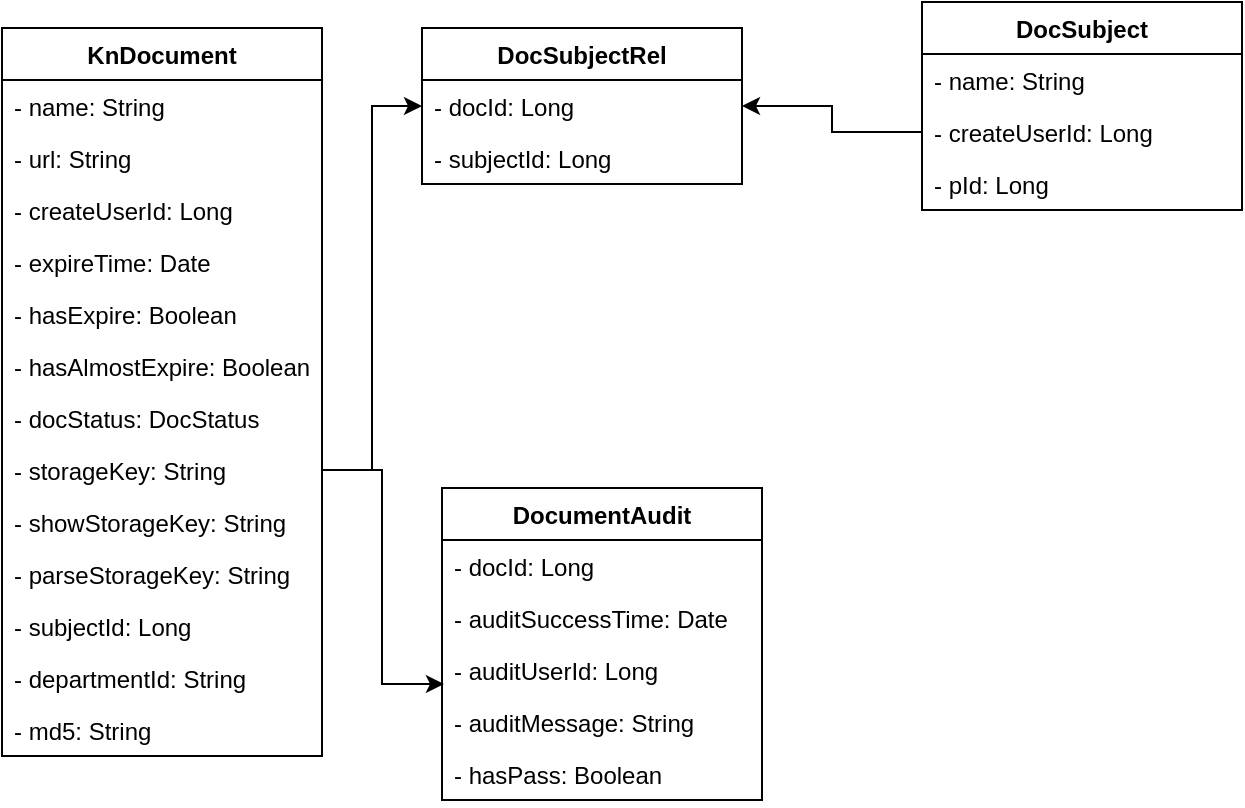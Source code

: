 <mxfile version="24.6.2" type="github" pages="14">
  <diagram id="C5RBs43oDa-KdzZeNtuy" name="文档中心类图">
    <mxGraphModel dx="984" dy="660" grid="1" gridSize="10" guides="1" tooltips="1" connect="1" arrows="1" fold="1" page="1" pageScale="1" pageWidth="827" pageHeight="1169" math="0" shadow="0">
      <root>
        <mxCell id="WIyWlLk6GJQsqaUBKTNV-0" />
        <mxCell id="WIyWlLk6GJQsqaUBKTNV-1" parent="WIyWlLk6GJQsqaUBKTNV-0" />
        <mxCell id="2UFqzW76Sj5WnpNhhQ7R-0" value="DocSubject" style="swimlane;fontStyle=1;align=center;verticalAlign=top;childLayout=stackLayout;horizontal=1;startSize=26;horizontalStack=0;resizeParent=1;resizeParentMax=0;resizeLast=0;collapsible=1;marginBottom=0;whiteSpace=wrap;html=1;" vertex="1" parent="WIyWlLk6GJQsqaUBKTNV-1">
          <mxGeometry x="630" y="147" width="160" height="104" as="geometry" />
        </mxCell>
        <mxCell id="2UFqzW76Sj5WnpNhhQ7R-1" value="- name: String" style="text;strokeColor=none;fillColor=none;align=left;verticalAlign=top;spacingLeft=4;spacingRight=4;overflow=hidden;rotatable=0;points=[[0,0.5],[1,0.5]];portConstraint=eastwest;whiteSpace=wrap;html=1;" vertex="1" parent="2UFqzW76Sj5WnpNhhQ7R-0">
          <mxGeometry y="26" width="160" height="26" as="geometry" />
        </mxCell>
        <mxCell id="2UFqzW76Sj5WnpNhhQ7R-2" value="- createUserId: Long" style="text;strokeColor=none;fillColor=none;align=left;verticalAlign=top;spacingLeft=4;spacingRight=4;overflow=hidden;rotatable=0;points=[[0,0.5],[1,0.5]];portConstraint=eastwest;whiteSpace=wrap;html=1;" vertex="1" parent="2UFqzW76Sj5WnpNhhQ7R-0">
          <mxGeometry y="52" width="160" height="26" as="geometry" />
        </mxCell>
        <mxCell id="2UFqzW76Sj5WnpNhhQ7R-3" value="- pId: Long" style="text;strokeColor=none;fillColor=none;align=left;verticalAlign=top;spacingLeft=4;spacingRight=4;overflow=hidden;rotatable=0;points=[[0,0.5],[1,0.5]];portConstraint=eastwest;whiteSpace=wrap;html=1;" vertex="1" parent="2UFqzW76Sj5WnpNhhQ7R-0">
          <mxGeometry y="78" width="160" height="26" as="geometry" />
        </mxCell>
        <mxCell id="2UFqzW76Sj5WnpNhhQ7R-4" value="KnDocument" style="swimlane;fontStyle=1;align=center;verticalAlign=top;childLayout=stackLayout;horizontal=1;startSize=26;horizontalStack=0;resizeParent=1;resizeParentMax=0;resizeLast=0;collapsible=1;marginBottom=0;whiteSpace=wrap;html=1;" vertex="1" parent="WIyWlLk6GJQsqaUBKTNV-1">
          <mxGeometry x="170" y="160" width="160" height="364" as="geometry" />
        </mxCell>
        <mxCell id="2UFqzW76Sj5WnpNhhQ7R-5" value="- name: String" style="text;strokeColor=none;fillColor=none;align=left;verticalAlign=top;spacingLeft=4;spacingRight=4;overflow=hidden;rotatable=0;points=[[0,0.5],[1,0.5]];portConstraint=eastwest;whiteSpace=wrap;html=1;" vertex="1" parent="2UFqzW76Sj5WnpNhhQ7R-4">
          <mxGeometry y="26" width="160" height="26" as="geometry" />
        </mxCell>
        <mxCell id="2UFqzW76Sj5WnpNhhQ7R-6" value="- url: String" style="text;strokeColor=none;fillColor=none;align=left;verticalAlign=top;spacingLeft=4;spacingRight=4;overflow=hidden;rotatable=0;points=[[0,0.5],[1,0.5]];portConstraint=eastwest;whiteSpace=wrap;html=1;" vertex="1" parent="2UFqzW76Sj5WnpNhhQ7R-4">
          <mxGeometry y="52" width="160" height="26" as="geometry" />
        </mxCell>
        <mxCell id="2UFqzW76Sj5WnpNhhQ7R-7" value="- createUserId: Long" style="text;strokeColor=none;fillColor=none;align=left;verticalAlign=top;spacingLeft=4;spacingRight=4;overflow=hidden;rotatable=0;points=[[0,0.5],[1,0.5]];portConstraint=eastwest;whiteSpace=wrap;html=1;" vertex="1" parent="2UFqzW76Sj5WnpNhhQ7R-4">
          <mxGeometry y="78" width="160" height="26" as="geometry" />
        </mxCell>
        <mxCell id="2UFqzW76Sj5WnpNhhQ7R-8" value="- expireTime: Date" style="text;strokeColor=none;fillColor=none;align=left;verticalAlign=top;spacingLeft=4;spacingRight=4;overflow=hidden;rotatable=0;points=[[0,0.5],[1,0.5]];portConstraint=eastwest;whiteSpace=wrap;html=1;" vertex="1" parent="2UFqzW76Sj5WnpNhhQ7R-4">
          <mxGeometry y="104" width="160" height="26" as="geometry" />
        </mxCell>
        <mxCell id="2UFqzW76Sj5WnpNhhQ7R-9" value="- hasExpire: Boolean" style="text;strokeColor=none;fillColor=none;align=left;verticalAlign=top;spacingLeft=4;spacingRight=4;overflow=hidden;rotatable=0;points=[[0,0.5],[1,0.5]];portConstraint=eastwest;whiteSpace=wrap;html=1;" vertex="1" parent="2UFqzW76Sj5WnpNhhQ7R-4">
          <mxGeometry y="130" width="160" height="26" as="geometry" />
        </mxCell>
        <mxCell id="2UFqzW76Sj5WnpNhhQ7R-10" value="- hasAlmostExpire: Boolean" style="text;strokeColor=none;fillColor=none;align=left;verticalAlign=top;spacingLeft=4;spacingRight=4;overflow=hidden;rotatable=0;points=[[0,0.5],[1,0.5]];portConstraint=eastwest;whiteSpace=wrap;html=1;" vertex="1" parent="2UFqzW76Sj5WnpNhhQ7R-4">
          <mxGeometry y="156" width="160" height="26" as="geometry" />
        </mxCell>
        <mxCell id="2UFqzW76Sj5WnpNhhQ7R-11" value="- docStatus: DocStatus" style="text;strokeColor=none;fillColor=none;align=left;verticalAlign=top;spacingLeft=4;spacingRight=4;overflow=hidden;rotatable=0;points=[[0,0.5],[1,0.5]];portConstraint=eastwest;whiteSpace=wrap;html=1;" vertex="1" parent="2UFqzW76Sj5WnpNhhQ7R-4">
          <mxGeometry y="182" width="160" height="26" as="geometry" />
        </mxCell>
        <mxCell id="2UFqzW76Sj5WnpNhhQ7R-12" value="- storageKey: String" style="text;strokeColor=none;fillColor=none;align=left;verticalAlign=top;spacingLeft=4;spacingRight=4;overflow=hidden;rotatable=0;points=[[0,0.5],[1,0.5]];portConstraint=eastwest;whiteSpace=wrap;html=1;" vertex="1" parent="2UFqzW76Sj5WnpNhhQ7R-4">
          <mxGeometry y="208" width="160" height="26" as="geometry" />
        </mxCell>
        <mxCell id="2UFqzW76Sj5WnpNhhQ7R-13" value="- showStorageKey: String" style="text;strokeColor=none;fillColor=none;align=left;verticalAlign=top;spacingLeft=4;spacingRight=4;overflow=hidden;rotatable=0;points=[[0,0.5],[1,0.5]];portConstraint=eastwest;whiteSpace=wrap;html=1;" vertex="1" parent="2UFqzW76Sj5WnpNhhQ7R-4">
          <mxGeometry y="234" width="160" height="26" as="geometry" />
        </mxCell>
        <mxCell id="2UFqzW76Sj5WnpNhhQ7R-14" value="- parseStorageKey: String" style="text;strokeColor=none;fillColor=none;align=left;verticalAlign=top;spacingLeft=4;spacingRight=4;overflow=hidden;rotatable=0;points=[[0,0.5],[1,0.5]];portConstraint=eastwest;whiteSpace=wrap;html=1;" vertex="1" parent="2UFqzW76Sj5WnpNhhQ7R-4">
          <mxGeometry y="260" width="160" height="26" as="geometry" />
        </mxCell>
        <mxCell id="2UFqzW76Sj5WnpNhhQ7R-15" value="- subjectId: Long" style="text;strokeColor=none;fillColor=none;align=left;verticalAlign=top;spacingLeft=4;spacingRight=4;overflow=hidden;rotatable=0;points=[[0,0.5],[1,0.5]];portConstraint=eastwest;whiteSpace=wrap;html=1;" vertex="1" parent="2UFqzW76Sj5WnpNhhQ7R-4">
          <mxGeometry y="286" width="160" height="26" as="geometry" />
        </mxCell>
        <mxCell id="2UFqzW76Sj5WnpNhhQ7R-16" value="- departmentId: String" style="text;strokeColor=none;fillColor=none;align=left;verticalAlign=top;spacingLeft=4;spacingRight=4;overflow=hidden;rotatable=0;points=[[0,0.5],[1,0.5]];portConstraint=eastwest;whiteSpace=wrap;html=1;" vertex="1" parent="2UFqzW76Sj5WnpNhhQ7R-4">
          <mxGeometry y="312" width="160" height="26" as="geometry" />
        </mxCell>
        <mxCell id="2UFqzW76Sj5WnpNhhQ7R-17" value="- md5: String" style="text;strokeColor=none;fillColor=none;align=left;verticalAlign=top;spacingLeft=4;spacingRight=4;overflow=hidden;rotatable=0;points=[[0,0.5],[1,0.5]];portConstraint=eastwest;whiteSpace=wrap;html=1;" vertex="1" parent="2UFqzW76Sj5WnpNhhQ7R-4">
          <mxGeometry y="338" width="160" height="26" as="geometry" />
        </mxCell>
        <mxCell id="2UFqzW76Sj5WnpNhhQ7R-18" value="DocSubjectRel" style="swimlane;fontStyle=1;align=center;verticalAlign=top;childLayout=stackLayout;horizontal=1;startSize=26;horizontalStack=0;resizeParent=1;resizeParentMax=0;resizeLast=0;collapsible=1;marginBottom=0;whiteSpace=wrap;html=1;" vertex="1" parent="WIyWlLk6GJQsqaUBKTNV-1">
          <mxGeometry x="380" y="160" width="160" height="78" as="geometry" />
        </mxCell>
        <mxCell id="2UFqzW76Sj5WnpNhhQ7R-19" value="- docId: Long" style="text;strokeColor=none;fillColor=none;align=left;verticalAlign=top;spacingLeft=4;spacingRight=4;overflow=hidden;rotatable=0;points=[[0,0.5],[1,0.5]];portConstraint=eastwest;whiteSpace=wrap;html=1;" vertex="1" parent="2UFqzW76Sj5WnpNhhQ7R-18">
          <mxGeometry y="26" width="160" height="26" as="geometry" />
        </mxCell>
        <mxCell id="2UFqzW76Sj5WnpNhhQ7R-20" value="- subjectId: Long" style="text;strokeColor=none;fillColor=none;align=left;verticalAlign=top;spacingLeft=4;spacingRight=4;overflow=hidden;rotatable=0;points=[[0,0.5],[1,0.5]];portConstraint=eastwest;whiteSpace=wrap;html=1;" vertex="1" parent="2UFqzW76Sj5WnpNhhQ7R-18">
          <mxGeometry y="52" width="160" height="26" as="geometry" />
        </mxCell>
        <mxCell id="2UFqzW76Sj5WnpNhhQ7R-21" value="DocumentAudit" style="swimlane;fontStyle=1;align=center;verticalAlign=top;childLayout=stackLayout;horizontal=1;startSize=26;horizontalStack=0;resizeParent=1;resizeParentMax=0;resizeLast=0;collapsible=1;marginBottom=0;whiteSpace=wrap;html=1;" vertex="1" parent="WIyWlLk6GJQsqaUBKTNV-1">
          <mxGeometry x="390" y="390" width="160" height="156" as="geometry" />
        </mxCell>
        <mxCell id="2UFqzW76Sj5WnpNhhQ7R-22" value="- docId: Long" style="text;strokeColor=none;fillColor=none;align=left;verticalAlign=top;spacingLeft=4;spacingRight=4;overflow=hidden;rotatable=0;points=[[0,0.5],[1,0.5]];portConstraint=eastwest;whiteSpace=wrap;html=1;" vertex="1" parent="2UFqzW76Sj5WnpNhhQ7R-21">
          <mxGeometry y="26" width="160" height="26" as="geometry" />
        </mxCell>
        <mxCell id="2UFqzW76Sj5WnpNhhQ7R-23" value="- auditSuccessTime: Date" style="text;strokeColor=none;fillColor=none;align=left;verticalAlign=top;spacingLeft=4;spacingRight=4;overflow=hidden;rotatable=0;points=[[0,0.5],[1,0.5]];portConstraint=eastwest;whiteSpace=wrap;html=1;" vertex="1" parent="2UFqzW76Sj5WnpNhhQ7R-21">
          <mxGeometry y="52" width="160" height="26" as="geometry" />
        </mxCell>
        <mxCell id="2UFqzW76Sj5WnpNhhQ7R-24" value="- auditUserId: Long" style="text;strokeColor=none;fillColor=none;align=left;verticalAlign=top;spacingLeft=4;spacingRight=4;overflow=hidden;rotatable=0;points=[[0,0.5],[1,0.5]];portConstraint=eastwest;whiteSpace=wrap;html=1;" vertex="1" parent="2UFqzW76Sj5WnpNhhQ7R-21">
          <mxGeometry y="78" width="160" height="26" as="geometry" />
        </mxCell>
        <mxCell id="2UFqzW76Sj5WnpNhhQ7R-25" value="- auditMessage: String" style="text;strokeColor=none;fillColor=none;align=left;verticalAlign=top;spacingLeft=4;spacingRight=4;overflow=hidden;rotatable=0;points=[[0,0.5],[1,0.5]];portConstraint=eastwest;whiteSpace=wrap;html=1;" vertex="1" parent="2UFqzW76Sj5WnpNhhQ7R-21">
          <mxGeometry y="104" width="160" height="26" as="geometry" />
        </mxCell>
        <mxCell id="2UFqzW76Sj5WnpNhhQ7R-26" value="- hasPass: Boolean" style="text;strokeColor=none;fillColor=none;align=left;verticalAlign=top;spacingLeft=4;spacingRight=4;overflow=hidden;rotatable=0;points=[[0,0.5],[1,0.5]];portConstraint=eastwest;whiteSpace=wrap;html=1;" vertex="1" parent="2UFqzW76Sj5WnpNhhQ7R-21">
          <mxGeometry y="130" width="160" height="26" as="geometry" />
        </mxCell>
        <mxCell id="2UFqzW76Sj5WnpNhhQ7R-27" style="edgeStyle=orthogonalEdgeStyle;rounded=0;orthogonalLoop=1;jettySize=auto;html=1;entryX=0;entryY=0.5;entryDx=0;entryDy=0;" edge="1" parent="WIyWlLk6GJQsqaUBKTNV-1" source="2UFqzW76Sj5WnpNhhQ7R-12" target="2UFqzW76Sj5WnpNhhQ7R-19">
          <mxGeometry relative="1" as="geometry" />
        </mxCell>
        <mxCell id="2UFqzW76Sj5WnpNhhQ7R-28" style="edgeStyle=orthogonalEdgeStyle;rounded=0;orthogonalLoop=1;jettySize=auto;html=1;entryX=1;entryY=0.5;entryDx=0;entryDy=0;" edge="1" parent="WIyWlLk6GJQsqaUBKTNV-1" source="2UFqzW76Sj5WnpNhhQ7R-2" target="2UFqzW76Sj5WnpNhhQ7R-19">
          <mxGeometry relative="1" as="geometry" />
        </mxCell>
        <mxCell id="2UFqzW76Sj5WnpNhhQ7R-29" style="edgeStyle=orthogonalEdgeStyle;rounded=0;orthogonalLoop=1;jettySize=auto;html=1;entryX=0.006;entryY=0.769;entryDx=0;entryDy=0;entryPerimeter=0;" edge="1" parent="WIyWlLk6GJQsqaUBKTNV-1" source="2UFqzW76Sj5WnpNhhQ7R-12" target="2UFqzW76Sj5WnpNhhQ7R-24">
          <mxGeometry relative="1" as="geometry" />
        </mxCell>
      </root>
    </mxGraphModel>
  </diagram>
  <diagram id="6ZMrD6zVSlrZ8ddFZtpQ" name="经验中心类图">
    <mxGraphModel dx="984" dy="660" grid="1" gridSize="10" guides="1" tooltips="1" connect="1" arrows="1" fold="1" page="1" pageScale="1" pageWidth="827" pageHeight="1169" math="0" shadow="0">
      <root>
        <mxCell id="0" />
        <mxCell id="1" parent="0" />
        <mxCell id="hGzcMARv9RsPe1PDK1-_-1" value="ExpData" style="swimlane;fontStyle=1;align=center;verticalAlign=top;childLayout=stackLayout;horizontal=1;startSize=26;horizontalStack=0;resizeParent=1;resizeParentMax=0;resizeLast=0;collapsible=1;marginBottom=0;whiteSpace=wrap;html=1;" vertex="1" parent="1">
          <mxGeometry x="130" y="220" width="160" height="182" as="geometry" />
        </mxCell>
        <mxCell id="hGzcMARv9RsPe1PDK1-_-2" value="- question: String" style="text;strokeColor=none;fillColor=none;align=left;verticalAlign=top;spacingLeft=4;spacingRight=4;overflow=hidden;rotatable=0;points=[[0,0.5],[1,0.5]];portConstraint=eastwest;whiteSpace=wrap;html=1;" vertex="1" parent="hGzcMARv9RsPe1PDK1-_-1">
          <mxGeometry y="26" width="160" height="26" as="geometry" />
        </mxCell>
        <mxCell id="hGzcMARv9RsPe1PDK1-_-3" value="- answer: String" style="text;strokeColor=none;fillColor=none;align=left;verticalAlign=top;spacingLeft=4;spacingRight=4;overflow=hidden;rotatable=0;points=[[0,0.5],[1,0.5]];portConstraint=eastwest;whiteSpace=wrap;html=1;" vertex="1" parent="hGzcMARv9RsPe1PDK1-_-1">
          <mxGeometry y="52" width="160" height="26" as="geometry" />
        </mxCell>
        <mxCell id="hGzcMARv9RsPe1PDK1-_-4" value="- expStatus: ExpStatus" style="text;strokeColor=none;fillColor=none;align=left;verticalAlign=top;spacingLeft=4;spacingRight=4;overflow=hidden;rotatable=0;points=[[0,0.5],[1,0.5]];portConstraint=eastwest;whiteSpace=wrap;html=1;" vertex="1" parent="hGzcMARv9RsPe1PDK1-_-1">
          <mxGeometry y="78" width="160" height="26" as="geometry" />
        </mxCell>
        <mxCell id="hGzcMARv9RsPe1PDK1-_-5" value="- categoryId: Long" style="text;strokeColor=none;fillColor=none;align=left;verticalAlign=top;spacingLeft=4;spacingRight=4;overflow=hidden;rotatable=0;points=[[0,0.5],[1,0.5]];portConstraint=eastwest;whiteSpace=wrap;html=1;" vertex="1" parent="hGzcMARv9RsPe1PDK1-_-1">
          <mxGeometry y="104" width="160" height="26" as="geometry" />
        </mxCell>
        <mxCell id="hGzcMARv9RsPe1PDK1-_-6" value="- createUserId: Long" style="text;strokeColor=none;fillColor=none;align=left;verticalAlign=top;spacingLeft=4;spacingRight=4;overflow=hidden;rotatable=0;points=[[0,0.5],[1,0.5]];portConstraint=eastwest;whiteSpace=wrap;html=1;" vertex="1" parent="hGzcMARv9RsPe1PDK1-_-1">
          <mxGeometry y="130" width="160" height="26" as="geometry" />
        </mxCell>
        <mxCell id="hGzcMARv9RsPe1PDK1-_-7" value="- departmentId: String" style="text;strokeColor=none;fillColor=none;align=left;verticalAlign=top;spacingLeft=4;spacingRight=4;overflow=hidden;rotatable=0;points=[[0,0.5],[1,0.5]];portConstraint=eastwest;whiteSpace=wrap;html=1;" vertex="1" parent="hGzcMARv9RsPe1PDK1-_-1">
          <mxGeometry y="156" width="160" height="26" as="geometry" />
        </mxCell>
        <mxCell id="hGzcMARv9RsPe1PDK1-_-8" value="ExpCategory" style="swimlane;fontStyle=1;align=center;verticalAlign=top;childLayout=stackLayout;horizontal=1;startSize=26;horizontalStack=0;resizeParent=1;resizeParentMax=0;resizeLast=0;collapsible=1;marginBottom=0;whiteSpace=wrap;html=1;" vertex="1" parent="1">
          <mxGeometry x="370" y="210" width="160" height="78" as="geometry" />
        </mxCell>
        <mxCell id="hGzcMARv9RsPe1PDK1-_-9" value="- name: String" style="text;strokeColor=none;fillColor=none;align=left;verticalAlign=top;spacingLeft=4;spacingRight=4;overflow=hidden;rotatable=0;points=[[0,0.5],[1,0.5]];portConstraint=eastwest;whiteSpace=wrap;html=1;" vertex="1" parent="hGzcMARv9RsPe1PDK1-_-8">
          <mxGeometry y="26" width="160" height="26" as="geometry" />
        </mxCell>
        <mxCell id="hGzcMARv9RsPe1PDK1-_-10" value="- pId: Long" style="text;strokeColor=none;fillColor=none;align=left;verticalAlign=top;spacingLeft=4;spacingRight=4;overflow=hidden;rotatable=0;points=[[0,0.5],[1,0.5]];portConstraint=eastwest;whiteSpace=wrap;html=1;" vertex="1" parent="hGzcMARv9RsPe1PDK1-_-8">
          <mxGeometry y="52" width="160" height="26" as="geometry" />
        </mxCell>
        <mxCell id="hGzcMARv9RsPe1PDK1-_-18" value="ExpDataAudit" style="swimlane;fontStyle=1;align=center;verticalAlign=top;childLayout=stackLayout;horizontal=1;startSize=26;horizontalStack=0;resizeParent=1;resizeParentMax=0;resizeLast=0;collapsible=1;marginBottom=0;whiteSpace=wrap;html=1;" vertex="1" parent="1">
          <mxGeometry x="334" y="440" width="160" height="130" as="geometry" />
        </mxCell>
        <mxCell id="hGzcMARv9RsPe1PDK1-_-19" value="- expId: Long" style="text;strokeColor=none;fillColor=none;align=left;verticalAlign=top;spacingLeft=4;spacingRight=4;overflow=hidden;rotatable=0;points=[[0,0.5],[1,0.5]];portConstraint=eastwest;whiteSpace=wrap;html=1;" vertex="1" parent="hGzcMARv9RsPe1PDK1-_-18">
          <mxGeometry y="26" width="160" height="26" as="geometry" />
        </mxCell>
        <mxCell id="hGzcMARv9RsPe1PDK1-_-20" value="- auditTime: Date" style="text;strokeColor=none;fillColor=none;align=left;verticalAlign=top;spacingLeft=4;spacingRight=4;overflow=hidden;rotatable=0;points=[[0,0.5],[1,0.5]];portConstraint=eastwest;whiteSpace=wrap;html=1;" vertex="1" parent="hGzcMARv9RsPe1PDK1-_-18">
          <mxGeometry y="52" width="160" height="26" as="geometry" />
        </mxCell>
        <mxCell id="hGzcMARv9RsPe1PDK1-_-21" value="- auditUserId: Long" style="text;strokeColor=none;fillColor=none;align=left;verticalAlign=top;spacingLeft=4;spacingRight=4;overflow=hidden;rotatable=0;points=[[0,0.5],[1,0.5]];portConstraint=eastwest;whiteSpace=wrap;html=1;" vertex="1" parent="hGzcMARv9RsPe1PDK1-_-18">
          <mxGeometry y="78" width="160" height="26" as="geometry" />
        </mxCell>
        <mxCell id="hGzcMARv9RsPe1PDK1-_-22" value="- auditMessage: String" style="text;strokeColor=none;fillColor=none;align=left;verticalAlign=top;spacingLeft=4;spacingRight=4;overflow=hidden;rotatable=0;points=[[0,0.5],[1,0.5]];portConstraint=eastwest;whiteSpace=wrap;html=1;" vertex="1" parent="hGzcMARv9RsPe1PDK1-_-18">
          <mxGeometry y="104" width="160" height="26" as="geometry" />
        </mxCell>
        <mxCell id="hGzcMARv9RsPe1PDK1-_-24" style="edgeStyle=orthogonalEdgeStyle;rounded=0;orthogonalLoop=1;jettySize=auto;html=1;exitX=0;exitY=0.5;exitDx=0;exitDy=0;entryX=0.981;entryY=-0.115;entryDx=0;entryDy=0;entryPerimeter=0;" edge="1" parent="1" source="hGzcMARv9RsPe1PDK1-_-9" target="hGzcMARv9RsPe1PDK1-_-4">
          <mxGeometry relative="1" as="geometry" />
        </mxCell>
        <mxCell id="hGzcMARv9RsPe1PDK1-_-25" style="edgeStyle=orthogonalEdgeStyle;rounded=0;orthogonalLoop=1;jettySize=auto;html=1;exitX=1;exitY=0.5;exitDx=0;exitDy=0;entryX=0.25;entryY=0;entryDx=0;entryDy=0;" edge="1" parent="1" source="hGzcMARv9RsPe1PDK1-_-4" target="hGzcMARv9RsPe1PDK1-_-18">
          <mxGeometry relative="1" as="geometry" />
        </mxCell>
      </root>
    </mxGraphModel>
  </diagram>
  <diagram id="4sj7slRhajEk5HemFela" name="搜索模块类图">
    <mxGraphModel dx="1158" dy="776" grid="1" gridSize="10" guides="1" tooltips="1" connect="1" arrows="1" fold="1" page="1" pageScale="1" pageWidth="827" pageHeight="1169" math="0" shadow="0">
      <root>
        <mxCell id="0" />
        <mxCell id="1" parent="0" />
        <mxCell id="9pgnqvMSnXiGdiKmYdK--1" value="KnDataSaveDto" style="swimlane;fontStyle=1;align=center;verticalAlign=top;childLayout=stackLayout;horizontal=1;startSize=26;horizontalStack=0;resizeParent=1;resizeParentMax=0;resizeLast=0;collapsible=1;marginBottom=0;whiteSpace=wrap;html=1;" vertex="1" parent="1">
          <mxGeometry x="30" y="240" width="160" height="260" as="geometry" />
        </mxCell>
        <mxCell id="9pgnqvMSnXiGdiKmYdK--2" value="- docId: Long" style="text;strokeColor=none;fillColor=none;align=left;verticalAlign=top;spacingLeft=4;spacingRight=4;overflow=hidden;rotatable=0;points=[[0,0.5],[1,0.5]];portConstraint=eastwest;whiteSpace=wrap;html=1;" vertex="1" parent="9pgnqvMSnXiGdiKmYdK--1">
          <mxGeometry y="26" width="160" height="26" as="geometry" />
        </mxCell>
        <mxCell id="9pgnqvMSnXiGdiKmYdK--3" value="- name: String" style="text;strokeColor=none;fillColor=none;align=left;verticalAlign=top;spacingLeft=4;spacingRight=4;overflow=hidden;rotatable=0;points=[[0,0.5],[1,0.5]];portConstraint=eastwest;whiteSpace=wrap;html=1;" vertex="1" parent="9pgnqvMSnXiGdiKmYdK--1">
          <mxGeometry y="52" width="160" height="26" as="geometry" />
        </mxCell>
        <mxCell id="9pgnqvMSnXiGdiKmYdK--4" value="- content: String" style="text;strokeColor=none;fillColor=none;align=left;verticalAlign=top;spacingLeft=4;spacingRight=4;overflow=hidden;rotatable=0;points=[[0,0.5],[1,0.5]];portConstraint=eastwest;whiteSpace=wrap;html=1;" vertex="1" parent="9pgnqvMSnXiGdiKmYdK--1">
          <mxGeometry y="78" width="160" height="26" as="geometry" />
        </mxCell>
        <mxCell id="9pgnqvMSnXiGdiKmYdK--5" value="- pageNo: int" style="text;strokeColor=none;fillColor=none;align=left;verticalAlign=top;spacingLeft=4;spacingRight=4;overflow=hidden;rotatable=0;points=[[0,0.5],[1,0.5]];portConstraint=eastwest;whiteSpace=wrap;html=1;" vertex="1" parent="9pgnqvMSnXiGdiKmYdK--1">
          <mxGeometry y="104" width="160" height="26" as="geometry" />
        </mxCell>
        <mxCell id="9pgnqvMSnXiGdiKmYdK--6" value="- storageKey: String" style="text;strokeColor=none;fillColor=none;align=left;verticalAlign=top;spacingLeft=4;spacingRight=4;overflow=hidden;rotatable=0;points=[[0,0.5],[1,0.5]];portConstraint=eastwest;whiteSpace=wrap;html=1;" vertex="1" parent="9pgnqvMSnXiGdiKmYdK--1">
          <mxGeometry y="130" width="160" height="26" as="geometry" />
        </mxCell>
        <mxCell id="9pgnqvMSnXiGdiKmYdK--7" value="- create_time: Date" style="text;strokeColor=none;fillColor=none;align=left;verticalAlign=top;spacingLeft=4;spacingRight=4;overflow=hidden;rotatable=0;points=[[0,0.5],[1,0.5]];portConstraint=eastwest;whiteSpace=wrap;html=1;" vertex="1" parent="9pgnqvMSnXiGdiKmYdK--1">
          <mxGeometry y="156" width="160" height="26" as="geometry" />
        </mxCell>
        <mxCell id="9pgnqvMSnXiGdiKmYdK--8" value="- tags: List (String) *Generic Type: Convert ( ) to the correct type*" style="text;strokeColor=none;fillColor=none;align=left;verticalAlign=top;spacingLeft=4;spacingRight=4;overflow=hidden;rotatable=0;points=[[0,0.5],[1,0.5]];portConstraint=eastwest;whiteSpace=wrap;html=1;" vertex="1" parent="9pgnqvMSnXiGdiKmYdK--1">
          <mxGeometry y="182" width="160" height="26" as="geometry" />
        </mxCell>
        <mxCell id="9pgnqvMSnXiGdiKmYdK--9" value="- subjectId: Long" style="text;strokeColor=none;fillColor=none;align=left;verticalAlign=top;spacingLeft=4;spacingRight=4;overflow=hidden;rotatable=0;points=[[0,0.5],[1,0.5]];portConstraint=eastwest;whiteSpace=wrap;html=1;" vertex="1" parent="9pgnqvMSnXiGdiKmYdK--1">
          <mxGeometry y="208" width="160" height="26" as="geometry" />
        </mxCell>
        <mxCell id="9pgnqvMSnXiGdiKmYdK--10" value="- subjectName: String" style="text;strokeColor=none;fillColor=none;align=left;verticalAlign=top;spacingLeft=4;spacingRight=4;overflow=hidden;rotatable=0;points=[[0,0.5],[1,0.5]];portConstraint=eastwest;whiteSpace=wrap;html=1;" vertex="1" parent="9pgnqvMSnXiGdiKmYdK--1">
          <mxGeometry y="234" width="160" height="26" as="geometry" />
        </mxCell>
        <mxCell id="9pgnqvMSnXiGdiKmYdK--13" value="HistorySearchWordDto" style="swimlane;fontStyle=1;align=center;verticalAlign=top;childLayout=stackLayout;horizontal=1;startSize=26;horizontalStack=0;resizeParent=1;resizeParentMax=0;resizeLast=0;collapsible=1;marginBottom=0;whiteSpace=wrap;html=1;" vertex="1" parent="1">
          <mxGeometry x="413" y="240" width="160" height="78" as="geometry" />
        </mxCell>
        <mxCell id="9pgnqvMSnXiGdiKmYdK--14" value="- word: String" style="text;strokeColor=none;fillColor=none;align=left;verticalAlign=top;spacingLeft=4;spacingRight=4;overflow=hidden;rotatable=0;points=[[0,0.5],[1,0.5]];portConstraint=eastwest;whiteSpace=wrap;html=1;" vertex="1" parent="9pgnqvMSnXiGdiKmYdK--13">
          <mxGeometry y="26" width="160" height="26" as="geometry" />
        </mxCell>
        <mxCell id="9pgnqvMSnXiGdiKmYdK--15" value="- createTime: String" style="text;strokeColor=none;fillColor=none;align=left;verticalAlign=top;spacingLeft=4;spacingRight=4;overflow=hidden;rotatable=0;points=[[0,0.5],[1,0.5]];portConstraint=eastwest;whiteSpace=wrap;html=1;" vertex="1" parent="9pgnqvMSnXiGdiKmYdK--13">
          <mxGeometry y="52" width="160" height="26" as="geometry" />
        </mxCell>
        <mxCell id="9pgnqvMSnXiGdiKmYdK--16" value="KnDomainDto" style="swimlane;fontStyle=1;align=center;verticalAlign=top;childLayout=stackLayout;horizontal=1;startSize=26;horizontalStack=0;resizeParent=1;resizeParentMax=0;resizeLast=0;collapsible=1;marginBottom=0;whiteSpace=wrap;html=1;" vertex="1" parent="1">
          <mxGeometry x="220" y="400" width="160" height="78" as="geometry" />
        </mxCell>
        <mxCell id="9pgnqvMSnXiGdiKmYdK--17" value="- id: Long" style="text;strokeColor=none;fillColor=none;align=left;verticalAlign=top;spacingLeft=4;spacingRight=4;overflow=hidden;rotatable=0;points=[[0,0.5],[1,0.5]];portConstraint=eastwest;whiteSpace=wrap;html=1;" vertex="1" parent="9pgnqvMSnXiGdiKmYdK--16">
          <mxGeometry y="26" width="160" height="26" as="geometry" />
        </mxCell>
        <mxCell id="9pgnqvMSnXiGdiKmYdK--18" value="- name: String" style="text;strokeColor=none;fillColor=none;align=left;verticalAlign=top;spacingLeft=4;spacingRight=4;overflow=hidden;rotatable=0;points=[[0,0.5],[1,0.5]];portConstraint=eastwest;whiteSpace=wrap;html=1;" vertex="1" parent="9pgnqvMSnXiGdiKmYdK--16">
          <mxGeometry y="52" width="160" height="26" as="geometry" />
        </mxCell>
        <mxCell id="9pgnqvMSnXiGdiKmYdK--23" value="KnDataSearchRequestDto" style="swimlane;fontStyle=1;align=center;verticalAlign=top;childLayout=stackLayout;horizontal=1;startSize=26;horizontalStack=0;resizeParent=1;resizeParentMax=0;resizeLast=0;collapsible=1;marginBottom=0;whiteSpace=wrap;html=1;" vertex="1" parent="1">
          <mxGeometry x="220" y="240" width="160" height="104" as="geometry" />
        </mxCell>
        <mxCell id="9pgnqvMSnXiGdiKmYdK--24" value="- queryWord: String" style="text;strokeColor=none;fillColor=none;align=left;verticalAlign=top;spacingLeft=4;spacingRight=4;overflow=hidden;rotatable=0;points=[[0,0.5],[1,0.5]];portConstraint=eastwest;whiteSpace=wrap;html=1;" vertex="1" parent="9pgnqvMSnXiGdiKmYdK--23">
          <mxGeometry y="26" width="160" height="26" as="geometry" />
        </mxCell>
        <mxCell id="9pgnqvMSnXiGdiKmYdK--25" value="- filterParams: FilterParamDto" style="text;strokeColor=none;fillColor=none;align=left;verticalAlign=top;spacingLeft=4;spacingRight=4;overflow=hidden;rotatable=0;points=[[0,0.5],[1,0.5]];portConstraint=eastwest;whiteSpace=wrap;html=1;" vertex="1" parent="9pgnqvMSnXiGdiKmYdK--23">
          <mxGeometry y="52" width="160" height="26" as="geometry" />
        </mxCell>
        <mxCell id="9pgnqvMSnXiGdiKmYdK--26" value="- pageInfo: PageInfo" style="text;strokeColor=none;fillColor=none;align=left;verticalAlign=top;spacingLeft=4;spacingRight=4;overflow=hidden;rotatable=0;points=[[0,0.5],[1,0.5]];portConstraint=eastwest;whiteSpace=wrap;html=1;" vertex="1" parent="9pgnqvMSnXiGdiKmYdK--23">
          <mxGeometry y="78" width="160" height="26" as="geometry" />
        </mxCell>
        <mxCell id="9pgnqvMSnXiGdiKmYdK--27" value="SearchDataResponseDto" style="swimlane;fontStyle=1;align=center;verticalAlign=top;childLayout=stackLayout;horizontal=1;startSize=26;horizontalStack=0;resizeParent=1;resizeParentMax=0;resizeLast=0;collapsible=1;marginBottom=0;whiteSpace=wrap;html=1;" vertex="1" parent="1">
          <mxGeometry x="630" y="230" width="160" height="182" as="geometry" />
        </mxCell>
        <mxCell id="9pgnqvMSnXiGdiKmYdK--28" value="- expDto: SearchExpDto" style="text;strokeColor=none;fillColor=none;align=left;verticalAlign=top;spacingLeft=4;spacingRight=4;overflow=hidden;rotatable=0;points=[[0,0.5],[1,0.5]];portConstraint=eastwest;whiteSpace=wrap;html=1;" vertex="1" parent="9pgnqvMSnXiGdiKmYdK--27">
          <mxGeometry y="26" width="160" height="26" as="geometry" />
        </mxCell>
        <mxCell id="9pgnqvMSnXiGdiKmYdK--29" value="- docDtoList: List (SearchDocDto) *Generic Type: Convert ( ) to the correct type*" style="text;strokeColor=none;fillColor=none;align=left;verticalAlign=top;spacingLeft=4;spacingRight=4;overflow=hidden;rotatable=0;points=[[0,0.5],[1,0.5]];portConstraint=eastwest;whiteSpace=wrap;html=1;" vertex="1" parent="9pgnqvMSnXiGdiKmYdK--27">
          <mxGeometry y="52" width="160" height="26" as="geometry" />
        </mxCell>
        <mxCell id="9pgnqvMSnXiGdiKmYdK--30" value="- dataList: List (KnDataDto) *Generic Type: Convert ( ) to the correct type*" style="text;strokeColor=none;fillColor=none;align=left;verticalAlign=top;spacingLeft=4;spacingRight=4;overflow=hidden;rotatable=0;points=[[0,0.5],[1,0.5]];portConstraint=eastwest;whiteSpace=wrap;html=1;" vertex="1" parent="9pgnqvMSnXiGdiKmYdK--27">
          <mxGeometry y="78" width="160" height="26" as="geometry" />
        </mxCell>
        <mxCell id="9pgnqvMSnXiGdiKmYdK--31" value="- pageInfo: PageInfo" style="text;strokeColor=none;fillColor=none;align=left;verticalAlign=top;spacingLeft=4;spacingRight=4;overflow=hidden;rotatable=0;points=[[0,0.5],[1,0.5]];portConstraint=eastwest;whiteSpace=wrap;html=1;" vertex="1" parent="9pgnqvMSnXiGdiKmYdK--27">
          <mxGeometry y="104" width="160" height="26" as="geometry" />
        </mxCell>
        <mxCell id="9pgnqvMSnXiGdiKmYdK--32" value="- pages: int" style="text;strokeColor=none;fillColor=none;align=left;verticalAlign=top;spacingLeft=4;spacingRight=4;overflow=hidden;rotatable=0;points=[[0,0.5],[1,0.5]];portConstraint=eastwest;whiteSpace=wrap;html=1;" vertex="1" parent="9pgnqvMSnXiGdiKmYdK--27">
          <mxGeometry y="130" width="160" height="26" as="geometry" />
        </mxCell>
        <mxCell id="9pgnqvMSnXiGdiKmYdK--33" value="- total: int" style="text;strokeColor=none;fillColor=none;align=left;verticalAlign=top;spacingLeft=4;spacingRight=4;overflow=hidden;rotatable=0;points=[[0,0.5],[1,0.5]];portConstraint=eastwest;whiteSpace=wrap;html=1;" vertex="1" parent="9pgnqvMSnXiGdiKmYdK--27">
          <mxGeometry y="156" width="160" height="26" as="geometry" />
        </mxCell>
        <mxCell id="9pgnqvMSnXiGdiKmYdK--34" value="SearchDocDto" style="swimlane;fontStyle=1;align=center;verticalAlign=top;childLayout=stackLayout;horizontal=1;startSize=26;horizontalStack=0;resizeParent=1;resizeParentMax=0;resizeLast=0;collapsible=1;marginBottom=0;whiteSpace=wrap;html=1;" vertex="1" parent="1">
          <mxGeometry x="430" y="380" width="160" height="130" as="geometry" />
        </mxCell>
        <mxCell id="9pgnqvMSnXiGdiKmYdK--35" value="- docId: Long" style="text;strokeColor=none;fillColor=none;align=left;verticalAlign=top;spacingLeft=4;spacingRight=4;overflow=hidden;rotatable=0;points=[[0,0.5],[1,0.5]];portConstraint=eastwest;whiteSpace=wrap;html=1;" vertex="1" parent="9pgnqvMSnXiGdiKmYdK--34">
          <mxGeometry y="26" width="160" height="26" as="geometry" />
        </mxCell>
        <mxCell id="9pgnqvMSnXiGdiKmYdK--36" value="- storageKey: String" style="text;strokeColor=none;fillColor=none;align=left;verticalAlign=top;spacingLeft=4;spacingRight=4;overflow=hidden;rotatable=0;points=[[0,0.5],[1,0.5]];portConstraint=eastwest;whiteSpace=wrap;html=1;" vertex="1" parent="9pgnqvMSnXiGdiKmYdK--34">
          <mxGeometry y="52" width="160" height="26" as="geometry" />
        </mxCell>
        <mxCell id="9pgnqvMSnXiGdiKmYdK--37" value="- name: String" style="text;strokeColor=none;fillColor=none;align=left;verticalAlign=top;spacingLeft=4;spacingRight=4;overflow=hidden;rotatable=0;points=[[0,0.5],[1,0.5]];portConstraint=eastwest;whiteSpace=wrap;html=1;" vertex="1" parent="9pgnqvMSnXiGdiKmYdK--34">
          <mxGeometry y="78" width="160" height="26" as="geometry" />
        </mxCell>
        <mxCell id="9pgnqvMSnXiGdiKmYdK--38" value="- hlContent: String" style="text;strokeColor=none;fillColor=none;align=left;verticalAlign=top;spacingLeft=4;spacingRight=4;overflow=hidden;rotatable=0;points=[[0,0.5],[1,0.5]];portConstraint=eastwest;whiteSpace=wrap;html=1;" vertex="1" parent="9pgnqvMSnXiGdiKmYdK--34">
          <mxGeometry y="104" width="160" height="26" as="geometry" />
        </mxCell>
        <mxCell id="9pgnqvMSnXiGdiKmYdK--39" value="SearchExpDto" style="swimlane;fontStyle=1;align=center;verticalAlign=top;childLayout=stackLayout;horizontal=1;startSize=26;horizontalStack=0;resizeParent=1;resizeParentMax=0;resizeLast=0;collapsible=1;marginBottom=0;whiteSpace=wrap;html=1;" vertex="1" parent="1">
          <mxGeometry x="50" y="530" width="160" height="156" as="geometry" />
        </mxCell>
        <mxCell id="9pgnqvMSnXiGdiKmYdK--40" value="- expId: Long" style="text;strokeColor=none;fillColor=none;align=left;verticalAlign=top;spacingLeft=4;spacingRight=4;overflow=hidden;rotatable=0;points=[[0,0.5],[1,0.5]];portConstraint=eastwest;whiteSpace=wrap;html=1;" vertex="1" parent="9pgnqvMSnXiGdiKmYdK--39">
          <mxGeometry y="26" width="160" height="26" as="geometry" />
        </mxCell>
        <mxCell id="9pgnqvMSnXiGdiKmYdK--41" value="- question: String" style="text;strokeColor=none;fillColor=none;align=left;verticalAlign=top;spacingLeft=4;spacingRight=4;overflow=hidden;rotatable=0;points=[[0,0.5],[1,0.5]];portConstraint=eastwest;whiteSpace=wrap;html=1;" vertex="1" parent="9pgnqvMSnXiGdiKmYdK--39">
          <mxGeometry y="52" width="160" height="26" as="geometry" />
        </mxCell>
        <mxCell id="9pgnqvMSnXiGdiKmYdK--42" value="- answer: String" style="text;strokeColor=none;fillColor=none;align=left;verticalAlign=top;spacingLeft=4;spacingRight=4;overflow=hidden;rotatable=0;points=[[0,0.5],[1,0.5]];portConstraint=eastwest;whiteSpace=wrap;html=1;" vertex="1" parent="9pgnqvMSnXiGdiKmYdK--39">
          <mxGeometry y="78" width="160" height="26" as="geometry" />
        </mxCell>
        <mxCell id="9pgnqvMSnXiGdiKmYdK--43" value="- createTime: Date" style="text;strokeColor=none;fillColor=none;align=left;verticalAlign=top;spacingLeft=4;spacingRight=4;overflow=hidden;rotatable=0;points=[[0,0.5],[1,0.5]];portConstraint=eastwest;whiteSpace=wrap;html=1;" vertex="1" parent="9pgnqvMSnXiGdiKmYdK--39">
          <mxGeometry y="104" width="160" height="26" as="geometry" />
        </mxCell>
        <mxCell id="9pgnqvMSnXiGdiKmYdK--44" value="- createUser: String" style="text;strokeColor=none;fillColor=none;align=left;verticalAlign=top;spacingLeft=4;spacingRight=4;overflow=hidden;rotatable=0;points=[[0,0.5],[1,0.5]];portConstraint=eastwest;whiteSpace=wrap;html=1;" vertex="1" parent="9pgnqvMSnXiGdiKmYdK--39">
          <mxGeometry y="130" width="160" height="26" as="geometry" />
        </mxCell>
        <mxCell id="9pgnqvMSnXiGdiKmYdK--45" value="FilterParamDto" style="swimlane;fontStyle=1;align=center;verticalAlign=top;childLayout=stackLayout;horizontal=1;startSize=26;horizontalStack=0;resizeParent=1;resizeParentMax=0;resizeLast=0;collapsible=1;marginBottom=0;whiteSpace=wrap;html=1;" vertex="1" parent="1">
          <mxGeometry x="240" y="520" width="160" height="182" as="geometry" />
        </mxCell>
        <mxCell id="9pgnqvMSnXiGdiKmYdK--46" value="- docDomain: List (SearchDomainType) *Generic Type: Convert ( ) to the correct type*" style="text;strokeColor=none;fillColor=none;align=left;verticalAlign=top;spacingLeft=4;spacingRight=4;overflow=hidden;rotatable=0;points=[[0,0.5],[1,0.5]];portConstraint=eastwest;whiteSpace=wrap;html=1;" vertex="1" parent="9pgnqvMSnXiGdiKmYdK--45">
          <mxGeometry y="26" width="160" height="26" as="geometry" />
        </mxCell>
        <mxCell id="9pgnqvMSnXiGdiKmYdK--47" value="- timeType: SearchTimeType" style="text;strokeColor=none;fillColor=none;align=left;verticalAlign=top;spacingLeft=4;spacingRight=4;overflow=hidden;rotatable=0;points=[[0,0.5],[1,0.5]];portConstraint=eastwest;whiteSpace=wrap;html=1;" vertex="1" parent="9pgnqvMSnXiGdiKmYdK--45">
          <mxGeometry y="52" width="160" height="26" as="geometry" />
        </mxCell>
        <mxCell id="9pgnqvMSnXiGdiKmYdK--48" value="- docType: List (SearchDocType) *Generic Type: Convert ( ) to the correct type*" style="text;strokeColor=none;fillColor=none;align=left;verticalAlign=top;spacingLeft=4;spacingRight=4;overflow=hidden;rotatable=0;points=[[0,0.5],[1,0.5]];portConstraint=eastwest;whiteSpace=wrap;html=1;" vertex="1" parent="9pgnqvMSnXiGdiKmYdK--45">
          <mxGeometry y="78" width="160" height="26" as="geometry" />
        </mxCell>
        <mxCell id="9pgnqvMSnXiGdiKmYdK--49" value="- keyword: String" style="text;strokeColor=none;fillColor=none;align=left;verticalAlign=top;spacingLeft=4;spacingRight=4;overflow=hidden;rotatable=0;points=[[0,0.5],[1,0.5]];portConstraint=eastwest;whiteSpace=wrap;html=1;" vertex="1" parent="9pgnqvMSnXiGdiKmYdK--45">
          <mxGeometry y="104" width="160" height="26" as="geometry" />
        </mxCell>
        <mxCell id="9pgnqvMSnXiGdiKmYdK--50" value="- tag: String" style="text;strokeColor=none;fillColor=none;align=left;verticalAlign=top;spacingLeft=4;spacingRight=4;overflow=hidden;rotatable=0;points=[[0,0.5],[1,0.5]];portConstraint=eastwest;whiteSpace=wrap;html=1;" vertex="1" parent="9pgnqvMSnXiGdiKmYdK--45">
          <mxGeometry y="130" width="160" height="26" as="geometry" />
        </mxCell>
        <mxCell id="9pgnqvMSnXiGdiKmYdK--51" value="- subject: String" style="text;strokeColor=none;fillColor=none;align=left;verticalAlign=top;spacingLeft=4;spacingRight=4;overflow=hidden;rotatable=0;points=[[0,0.5],[1,0.5]];portConstraint=eastwest;whiteSpace=wrap;html=1;" vertex="1" parent="9pgnqvMSnXiGdiKmYdK--45">
          <mxGeometry y="156" width="160" height="26" as="geometry" />
        </mxCell>
      </root>
    </mxGraphModel>
  </diagram>
  <diagram id="ivuJQQd17m3EkCiAjo6A" name="分析模块类图">
    <mxGraphModel dx="984" dy="660" grid="1" gridSize="10" guides="1" tooltips="1" connect="1" arrows="1" fold="1" page="1" pageScale="1" pageWidth="827" pageHeight="1169" math="0" shadow="0">
      <root>
        <mxCell id="0" />
        <mxCell id="1" parent="0" />
        <mxCell id="t9KxppGpZKpL_AxPK6Ld-1" value="DocStatusAnalysisDto" style="swimlane;fontStyle=1;align=center;verticalAlign=top;childLayout=stackLayout;horizontal=1;startSize=26;horizontalStack=0;resizeParent=1;resizeParentMax=0;resizeLast=0;collapsible=1;marginBottom=0;whiteSpace=wrap;html=1;" vertex="1" parent="1">
          <mxGeometry x="360" y="150" width="160" height="78" as="geometry" />
        </mxCell>
        <mxCell id="t9KxppGpZKpL_AxPK6Ld-2" value="- docStatus: DocStatus" style="text;strokeColor=none;fillColor=none;align=left;verticalAlign=top;spacingLeft=4;spacingRight=4;overflow=hidden;rotatable=0;points=[[0,0.5],[1,0.5]];portConstraint=eastwest;whiteSpace=wrap;html=1;" vertex="1" parent="t9KxppGpZKpL_AxPK6Ld-1">
          <mxGeometry y="26" width="160" height="26" as="geometry" />
        </mxCell>
        <mxCell id="t9KxppGpZKpL_AxPK6Ld-3" value="- statusNum: int" style="text;strokeColor=none;fillColor=none;align=left;verticalAlign=top;spacingLeft=4;spacingRight=4;overflow=hidden;rotatable=0;points=[[0,0.5],[1,0.5]];portConstraint=eastwest;whiteSpace=wrap;html=1;" vertex="1" parent="t9KxppGpZKpL_AxPK6Ld-1">
          <mxGeometry y="52" width="160" height="26" as="geometry" />
        </mxCell>
        <mxCell id="t9KxppGpZKpL_AxPK6Ld-4" value="DocSubjectRelAnalysisDto" style="swimlane;fontStyle=1;align=center;verticalAlign=top;childLayout=stackLayout;horizontal=1;startSize=26;horizontalStack=0;resizeParent=1;resizeParentMax=0;resizeLast=0;collapsible=1;marginBottom=0;whiteSpace=wrap;html=1;" vertex="1" parent="1">
          <mxGeometry x="270" y="260" width="160" height="104" as="geometry" />
        </mxCell>
        <mxCell id="t9KxppGpZKpL_AxPK6Ld-5" value="- subjectId: Long" style="text;strokeColor=none;fillColor=none;align=left;verticalAlign=top;spacingLeft=4;spacingRight=4;overflow=hidden;rotatable=0;points=[[0,0.5],[1,0.5]];portConstraint=eastwest;whiteSpace=wrap;html=1;" vertex="1" parent="t9KxppGpZKpL_AxPK6Ld-4">
          <mxGeometry y="26" width="160" height="26" as="geometry" />
        </mxCell>
        <mxCell id="t9KxppGpZKpL_AxPK6Ld-6" value="- subjectName: String" style="text;strokeColor=none;fillColor=none;align=left;verticalAlign=top;spacingLeft=4;spacingRight=4;overflow=hidden;rotatable=0;points=[[0,0.5],[1,0.5]];portConstraint=eastwest;whiteSpace=wrap;html=1;" vertex="1" parent="t9KxppGpZKpL_AxPK6Ld-4">
          <mxGeometry y="52" width="160" height="26" as="geometry" />
        </mxCell>
        <mxCell id="t9KxppGpZKpL_AxPK6Ld-7" value="- docNum: int" style="text;strokeColor=none;fillColor=none;align=left;verticalAlign=top;spacingLeft=4;spacingRight=4;overflow=hidden;rotatable=0;points=[[0,0.5],[1,0.5]];portConstraint=eastwest;whiteSpace=wrap;html=1;" vertex="1" parent="t9KxppGpZKpL_AxPK6Ld-4">
          <mxGeometry y="78" width="160" height="26" as="geometry" />
        </mxCell>
        <mxCell id="t9KxppGpZKpL_AxPK6Ld-8" value="DocTagRelAnalysisDto" style="swimlane;fontStyle=1;align=center;verticalAlign=top;childLayout=stackLayout;horizontal=1;startSize=26;horizontalStack=0;resizeParent=1;resizeParentMax=0;resizeLast=0;collapsible=1;marginBottom=0;whiteSpace=wrap;html=1;" vertex="1" parent="1">
          <mxGeometry x="530" y="260" width="160" height="104" as="geometry" />
        </mxCell>
        <mxCell id="t9KxppGpZKpL_AxPK6Ld-9" value="- tagId: Long" style="text;strokeColor=none;fillColor=none;align=left;verticalAlign=top;spacingLeft=4;spacingRight=4;overflow=hidden;rotatable=0;points=[[0,0.5],[1,0.5]];portConstraint=eastwest;whiteSpace=wrap;html=1;" vertex="1" parent="t9KxppGpZKpL_AxPK6Ld-8">
          <mxGeometry y="26" width="160" height="26" as="geometry" />
        </mxCell>
        <mxCell id="t9KxppGpZKpL_AxPK6Ld-10" value="- tagName: String" style="text;strokeColor=none;fillColor=none;align=left;verticalAlign=top;spacingLeft=4;spacingRight=4;overflow=hidden;rotatable=0;points=[[0,0.5],[1,0.5]];portConstraint=eastwest;whiteSpace=wrap;html=1;" vertex="1" parent="t9KxppGpZKpL_AxPK6Ld-8">
          <mxGeometry y="52" width="160" height="26" as="geometry" />
        </mxCell>
        <mxCell id="t9KxppGpZKpL_AxPK6Ld-11" value="- docNum: Long" style="text;strokeColor=none;fillColor=none;align=left;verticalAlign=top;spacingLeft=4;spacingRight=4;overflow=hidden;rotatable=0;points=[[0,0.5],[1,0.5]];portConstraint=eastwest;whiteSpace=wrap;html=1;" vertex="1" parent="t9KxppGpZKpL_AxPK6Ld-8">
          <mxGeometry y="78" width="160" height="26" as="geometry" />
        </mxCell>
        <mxCell id="t9KxppGpZKpL_AxPK6Ld-12" value="DocDataNumDto" style="swimlane;fontStyle=1;align=center;verticalAlign=top;childLayout=stackLayout;horizontal=1;startSize=26;horizontalStack=0;resizeParent=1;resizeParentMax=0;resizeLast=0;collapsible=1;marginBottom=0;whiteSpace=wrap;html=1;" vertex="1" parent="1">
          <mxGeometry x="140" y="140" width="160" height="78" as="geometry" />
        </mxCell>
        <mxCell id="t9KxppGpZKpL_AxPK6Ld-13" value="- name: String" style="text;strokeColor=none;fillColor=none;align=left;verticalAlign=top;spacingLeft=4;spacingRight=4;overflow=hidden;rotatable=0;points=[[0,0.5],[1,0.5]];portConstraint=eastwest;whiteSpace=wrap;html=1;" vertex="1" parent="t9KxppGpZKpL_AxPK6Ld-12">
          <mxGeometry y="26" width="160" height="26" as="geometry" />
        </mxCell>
        <mxCell id="t9KxppGpZKpL_AxPK6Ld-14" value="- num: int" style="text;strokeColor=none;fillColor=none;align=left;verticalAlign=top;spacingLeft=4;spacingRight=4;overflow=hidden;rotatable=0;points=[[0,0.5],[1,0.5]];portConstraint=eastwest;whiteSpace=wrap;html=1;" vertex="1" parent="t9KxppGpZKpL_AxPK6Ld-12">
          <mxGeometry y="52" width="160" height="26" as="geometry" />
        </mxCell>
      </root>
    </mxGraphModel>
  </diagram>
  <diagram id="Cwz59cYEmzGoeaqendOD" name="用户管理类图">
    <mxGraphModel dx="1158" dy="776" grid="1" gridSize="10" guides="1" tooltips="1" connect="1" arrows="1" fold="1" page="1" pageScale="1" pageWidth="827" pageHeight="1169" math="0" shadow="0">
      <root>
        <mxCell id="0" />
        <mxCell id="1" parent="0" />
        <mxCell id="dqJCUb3p0TXlwuwzJOZz-52" style="edgeStyle=orthogonalEdgeStyle;rounded=0;orthogonalLoop=1;jettySize=auto;html=1;exitX=0.5;exitY=0;exitDx=0;exitDy=0;entryX=0;entryY=0.5;entryDx=0;entryDy=0;" edge="1" parent="1" source="dqJCUb3p0TXlwuwzJOZz-1" target="dqJCUb3p0TXlwuwzJOZz-13">
          <mxGeometry relative="1" as="geometry" />
        </mxCell>
        <mxCell id="dqJCUb3p0TXlwuwzJOZz-1" value="ZshUserDto" style="swimlane;fontStyle=1;align=center;verticalAlign=top;childLayout=stackLayout;horizontal=1;startSize=26;horizontalStack=0;resizeParent=1;resizeParentMax=0;resizeLast=0;collapsible=1;marginBottom=0;whiteSpace=wrap;html=1;" vertex="1" parent="1">
          <mxGeometry x="150" y="230" width="160" height="286" as="geometry" />
        </mxCell>
        <mxCell id="dqJCUb3p0TXlwuwzJOZz-2" value="- name: String" style="text;strokeColor=none;fillColor=none;align=left;verticalAlign=top;spacingLeft=4;spacingRight=4;overflow=hidden;rotatable=0;points=[[0,0.5],[1,0.5]];portConstraint=eastwest;whiteSpace=wrap;html=1;" vertex="1" parent="dqJCUb3p0TXlwuwzJOZz-1">
          <mxGeometry y="26" width="160" height="26" as="geometry" />
        </mxCell>
        <mxCell id="dqJCUb3p0TXlwuwzJOZz-3" value="- sex: String" style="text;strokeColor=none;fillColor=none;align=left;verticalAlign=top;spacingLeft=4;spacingRight=4;overflow=hidden;rotatable=0;points=[[0,0.5],[1,0.5]];portConstraint=eastwest;whiteSpace=wrap;html=1;" vertex="1" parent="dqJCUb3p0TXlwuwzJOZz-1">
          <mxGeometry y="52" width="160" height="26" as="geometry" />
        </mxCell>
        <mxCell id="dqJCUb3p0TXlwuwzJOZz-4" value="- workNo: String" style="text;strokeColor=none;fillColor=none;align=left;verticalAlign=top;spacingLeft=4;spacingRight=4;overflow=hidden;rotatable=0;points=[[0,0.5],[1,0.5]];portConstraint=eastwest;whiteSpace=wrap;html=1;" vertex="1" parent="dqJCUb3p0TXlwuwzJOZz-1">
          <mxGeometry y="78" width="160" height="26" as="geometry" />
        </mxCell>
        <mxCell id="dqJCUb3p0TXlwuwzJOZz-5" value="- userId: String" style="text;strokeColor=none;fillColor=none;align=left;verticalAlign=top;spacingLeft=4;spacingRight=4;overflow=hidden;rotatable=0;points=[[0,0.5],[1,0.5]];portConstraint=eastwest;whiteSpace=wrap;html=1;" vertex="1" parent="dqJCUb3p0TXlwuwzJOZz-1">
          <mxGeometry y="104" width="160" height="26" as="geometry" />
        </mxCell>
        <mxCell id="dqJCUb3p0TXlwuwzJOZz-6" value="- accountId: String" style="text;strokeColor=none;fillColor=none;align=left;verticalAlign=top;spacingLeft=4;spacingRight=4;overflow=hidden;rotatable=0;points=[[0,0.5],[1,0.5]];portConstraint=eastwest;whiteSpace=wrap;html=1;" vertex="1" parent="dqJCUb3p0TXlwuwzJOZz-1">
          <mxGeometry y="130" width="160" height="26" as="geometry" />
        </mxCell>
        <mxCell id="dqJCUb3p0TXlwuwzJOZz-7" value="- tokenId: String" style="text;strokeColor=none;fillColor=none;align=left;verticalAlign=top;spacingLeft=4;spacingRight=4;overflow=hidden;rotatable=0;points=[[0,0.5],[1,0.5]];portConstraint=eastwest;whiteSpace=wrap;html=1;" vertex="1" parent="dqJCUb3p0TXlwuwzJOZz-1">
          <mxGeometry y="156" width="160" height="26" as="geometry" />
        </mxCell>
        <mxCell id="dqJCUb3p0TXlwuwzJOZz-8" value="- sectorName: String" style="text;strokeColor=none;fillColor=none;align=left;verticalAlign=top;spacingLeft=4;spacingRight=4;overflow=hidden;rotatable=0;points=[[0,0.5],[1,0.5]];portConstraint=eastwest;whiteSpace=wrap;html=1;" vertex="1" parent="dqJCUb3p0TXlwuwzJOZz-1">
          <mxGeometry y="182" width="160" height="26" as="geometry" />
        </mxCell>
        <mxCell id="dqJCUb3p0TXlwuwzJOZz-9" value="- sector: String" style="text;strokeColor=none;fillColor=none;align=left;verticalAlign=top;spacingLeft=4;spacingRight=4;overflow=hidden;rotatable=0;points=[[0,0.5],[1,0.5]];portConstraint=eastwest;whiteSpace=wrap;html=1;" vertex="1" parent="dqJCUb3p0TXlwuwzJOZz-1">
          <mxGeometry y="208" width="160" height="26" as="geometry" />
        </mxCell>
        <mxCell id="dqJCUb3p0TXlwuwzJOZz-10" value="- currentDeptId: String" style="text;strokeColor=none;fillColor=none;align=left;verticalAlign=top;spacingLeft=4;spacingRight=4;overflow=hidden;rotatable=0;points=[[0,0.5],[1,0.5]];portConstraint=eastwest;whiteSpace=wrap;html=1;" vertex="1" parent="dqJCUb3p0TXlwuwzJOZz-1">
          <mxGeometry y="234" width="160" height="26" as="geometry" />
        </mxCell>
        <mxCell id="dqJCUb3p0TXlwuwzJOZz-11" value="- currentDept: String" style="text;strokeColor=none;fillColor=none;align=left;verticalAlign=top;spacingLeft=4;spacingRight=4;overflow=hidden;rotatable=0;points=[[0,0.5],[1,0.5]];portConstraint=eastwest;whiteSpace=wrap;html=1;" vertex="1" parent="dqJCUb3p0TXlwuwzJOZz-1">
          <mxGeometry y="260" width="160" height="26" as="geometry" />
        </mxCell>
        <mxCell id="dqJCUb3p0TXlwuwzJOZz-12" value="ZshUserResDto" style="swimlane;fontStyle=1;align=center;verticalAlign=top;childLayout=stackLayout;horizontal=1;startSize=26;horizontalStack=0;resizeParent=1;resizeParentMax=0;resizeLast=0;collapsible=1;marginBottom=0;whiteSpace=wrap;html=1;" vertex="1" parent="1">
          <mxGeometry x="320" y="126" width="160" height="104" as="geometry" />
        </mxCell>
        <mxCell id="dqJCUb3p0TXlwuwzJOZz-13" value="- data: List (ZshUserDto) *Generic Type: Convert ( ) to the correct type*" style="text;strokeColor=none;fillColor=none;align=left;verticalAlign=top;spacingLeft=4;spacingRight=4;overflow=hidden;rotatable=0;points=[[0,0.5],[1,0.5]];portConstraint=eastwest;whiteSpace=wrap;html=1;" vertex="1" parent="dqJCUb3p0TXlwuwzJOZz-12">
          <mxGeometry y="26" width="160" height="26" as="geometry" />
        </mxCell>
        <mxCell id="dqJCUb3p0TXlwuwzJOZz-14" value="- user_name: String" style="text;strokeColor=none;fillColor=none;align=left;verticalAlign=top;spacingLeft=4;spacingRight=4;overflow=hidden;rotatable=0;points=[[0,0.5],[1,0.5]];portConstraint=eastwest;whiteSpace=wrap;html=1;" vertex="1" parent="dqJCUb3p0TXlwuwzJOZz-12">
          <mxGeometry y="52" width="160" height="26" as="geometry" />
        </mxCell>
        <mxCell id="dqJCUb3p0TXlwuwzJOZz-15" value="- user_id: String" style="text;strokeColor=none;fillColor=none;align=left;verticalAlign=top;spacingLeft=4;spacingRight=4;overflow=hidden;rotatable=0;points=[[0,0.5],[1,0.5]];portConstraint=eastwest;whiteSpace=wrap;html=1;" vertex="1" parent="dqJCUb3p0TXlwuwzJOZz-12">
          <mxGeometry y="78" width="160" height="26" as="geometry" />
        </mxCell>
        <mxCell id="dqJCUb3p0TXlwuwzJOZz-16" value="ZshRoleDto" style="swimlane;fontStyle=1;align=center;verticalAlign=top;childLayout=stackLayout;horizontal=1;startSize=26;horizontalStack=0;resizeParent=1;resizeParentMax=0;resizeLast=0;collapsible=1;marginBottom=0;whiteSpace=wrap;html=1;" vertex="1" parent="1">
          <mxGeometry x="350" y="300" width="160" height="104" as="geometry" />
        </mxCell>
        <mxCell id="dqJCUb3p0TXlwuwzJOZz-17" value="- roleId: String" style="text;strokeColor=none;fillColor=none;align=left;verticalAlign=top;spacingLeft=4;spacingRight=4;overflow=hidden;rotatable=0;points=[[0,0.5],[1,0.5]];portConstraint=eastwest;whiteSpace=wrap;html=1;" vertex="1" parent="dqJCUb3p0TXlwuwzJOZz-16">
          <mxGeometry y="26" width="160" height="26" as="geometry" />
        </mxCell>
        <mxCell id="dqJCUb3p0TXlwuwzJOZz-18" value="- roleName: String" style="text;strokeColor=none;fillColor=none;align=left;verticalAlign=top;spacingLeft=4;spacingRight=4;overflow=hidden;rotatable=0;points=[[0,0.5],[1,0.5]];portConstraint=eastwest;whiteSpace=wrap;html=1;" vertex="1" parent="dqJCUb3p0TXlwuwzJOZz-16">
          <mxGeometry y="52" width="160" height="26" as="geometry" />
        </mxCell>
        <mxCell id="dqJCUb3p0TXlwuwzJOZz-19" value="- roleType: String" style="text;strokeColor=none;fillColor=none;align=left;verticalAlign=top;spacingLeft=4;spacingRight=4;overflow=hidden;rotatable=0;points=[[0,0.5],[1,0.5]];portConstraint=eastwest;whiteSpace=wrap;html=1;" vertex="1" parent="dqJCUb3p0TXlwuwzJOZz-16">
          <mxGeometry y="78" width="160" height="26" as="geometry" />
        </mxCell>
        <mxCell id="dqJCUb3p0TXlwuwzJOZz-20" value="UserDto" style="swimlane;fontStyle=1;align=center;verticalAlign=top;childLayout=stackLayout;horizontal=1;startSize=26;horizontalStack=0;resizeParent=1;resizeParentMax=0;resizeLast=0;collapsible=1;marginBottom=0;whiteSpace=wrap;html=1;" vertex="1" parent="1">
          <mxGeometry x="530" y="110" width="160" height="260" as="geometry" />
        </mxCell>
        <mxCell id="dqJCUb3p0TXlwuwzJOZz-21" value="- id: Long" style="text;strokeColor=none;fillColor=none;align=left;verticalAlign=top;spacingLeft=4;spacingRight=4;overflow=hidden;rotatable=0;points=[[0,0.5],[1,0.5]];portConstraint=eastwest;whiteSpace=wrap;html=1;" vertex="1" parent="dqJCUb3p0TXlwuwzJOZz-20">
          <mxGeometry y="26" width="160" height="26" as="geometry" />
        </mxCell>
        <mxCell id="dqJCUb3p0TXlwuwzJOZz-22" value="- name: String" style="text;strokeColor=none;fillColor=none;align=left;verticalAlign=top;spacingLeft=4;spacingRight=4;overflow=hidden;rotatable=0;points=[[0,0.5],[1,0.5]];portConstraint=eastwest;whiteSpace=wrap;html=1;" vertex="1" parent="dqJCUb3p0TXlwuwzJOZz-20">
          <mxGeometry y="52" width="160" height="26" as="geometry" />
        </mxCell>
        <mxCell id="dqJCUb3p0TXlwuwzJOZz-23" value="- loginName: String" style="text;strokeColor=none;fillColor=none;align=left;verticalAlign=top;spacingLeft=4;spacingRight=4;overflow=hidden;rotatable=0;points=[[0,0.5],[1,0.5]];portConstraint=eastwest;whiteSpace=wrap;html=1;" vertex="1" parent="dqJCUb3p0TXlwuwzJOZz-20">
          <mxGeometry y="78" width="160" height="26" as="geometry" />
        </mxCell>
        <mxCell id="dqJCUb3p0TXlwuwzJOZz-24" value="- avatar: String" style="text;strokeColor=none;fillColor=none;align=left;verticalAlign=top;spacingLeft=4;spacingRight=4;overflow=hidden;rotatable=0;points=[[0,0.5],[1,0.5]];portConstraint=eastwest;whiteSpace=wrap;html=1;" vertex="1" parent="dqJCUb3p0TXlwuwzJOZz-20">
          <mxGeometry y="104" width="160" height="26" as="geometry" />
        </mxCell>
        <mxCell id="dqJCUb3p0TXlwuwzJOZz-25" value="- isEnable: Boolean" style="text;strokeColor=none;fillColor=none;align=left;verticalAlign=top;spacingLeft=4;spacingRight=4;overflow=hidden;rotatable=0;points=[[0,0.5],[1,0.5]];portConstraint=eastwest;whiteSpace=wrap;html=1;" vertex="1" parent="dqJCUb3p0TXlwuwzJOZz-20">
          <mxGeometry y="130" width="160" height="26" as="geometry" />
        </mxCell>
        <mxCell id="dqJCUb3p0TXlwuwzJOZz-26" value="- sourceType: SourceType" style="text;strokeColor=none;fillColor=none;align=left;verticalAlign=top;spacingLeft=4;spacingRight=4;overflow=hidden;rotatable=0;points=[[0,0.5],[1,0.5]];portConstraint=eastwest;whiteSpace=wrap;html=1;" vertex="1" parent="dqJCUb3p0TXlwuwzJOZz-20">
          <mxGeometry y="156" width="160" height="26" as="geometry" />
        </mxCell>
        <mxCell id="dqJCUb3p0TXlwuwzJOZz-27" value="- createTime: Date" style="text;strokeColor=none;fillColor=none;align=left;verticalAlign=top;spacingLeft=4;spacingRight=4;overflow=hidden;rotatable=0;points=[[0,0.5],[1,0.5]];portConstraint=eastwest;whiteSpace=wrap;html=1;" vertex="1" parent="dqJCUb3p0TXlwuwzJOZz-20">
          <mxGeometry y="182" width="160" height="26" as="geometry" />
        </mxCell>
        <mxCell id="dqJCUb3p0TXlwuwzJOZz-28" value="- departmentId: String" style="text;strokeColor=none;fillColor=none;align=left;verticalAlign=top;spacingLeft=4;spacingRight=4;overflow=hidden;rotatable=0;points=[[0,0.5],[1,0.5]];portConstraint=eastwest;whiteSpace=wrap;html=1;" vertex="1" parent="dqJCUb3p0TXlwuwzJOZz-20">
          <mxGeometry y="208" width="160" height="26" as="geometry" />
        </mxCell>
        <mxCell id="dqJCUb3p0TXlwuwzJOZz-29" value="- departmentName: String" style="text;strokeColor=none;fillColor=none;align=left;verticalAlign=top;spacingLeft=4;spacingRight=4;overflow=hidden;rotatable=0;points=[[0,0.5],[1,0.5]];portConstraint=eastwest;whiteSpace=wrap;html=1;" vertex="1" parent="dqJCUb3p0TXlwuwzJOZz-20">
          <mxGeometry y="234" width="160" height="26" as="geometry" />
        </mxCell>
        <mxCell id="dqJCUb3p0TXlwuwzJOZz-32" value="MenuDto" style="swimlane;fontStyle=1;align=center;verticalAlign=top;childLayout=stackLayout;horizontal=1;startSize=26;horizontalStack=0;resizeParent=1;resizeParentMax=0;resizeLast=0;collapsible=1;marginBottom=0;whiteSpace=wrap;html=1;" vertex="1" parent="1">
          <mxGeometry x="450" y="516" width="160" height="260" as="geometry" />
        </mxCell>
        <mxCell id="dqJCUb3p0TXlwuwzJOZz-33" value="- id: Long" style="text;strokeColor=none;fillColor=none;align=left;verticalAlign=top;spacingLeft=4;spacingRight=4;overflow=hidden;rotatable=0;points=[[0,0.5],[1,0.5]];portConstraint=eastwest;whiteSpace=wrap;html=1;" vertex="1" parent="dqJCUb3p0TXlwuwzJOZz-32">
          <mxGeometry y="26" width="160" height="26" as="geometry" />
        </mxCell>
        <mxCell id="dqJCUb3p0TXlwuwzJOZz-34" value="- code: String" style="text;strokeColor=none;fillColor=none;align=left;verticalAlign=top;spacingLeft=4;spacingRight=4;overflow=hidden;rotatable=0;points=[[0,0.5],[1,0.5]];portConstraint=eastwest;whiteSpace=wrap;html=1;" vertex="1" parent="dqJCUb3p0TXlwuwzJOZz-32">
          <mxGeometry y="52" width="160" height="26" as="geometry" />
        </mxCell>
        <mxCell id="dqJCUb3p0TXlwuwzJOZz-35" value="- name: String" style="text;strokeColor=none;fillColor=none;align=left;verticalAlign=top;spacingLeft=4;spacingRight=4;overflow=hidden;rotatable=0;points=[[0,0.5],[1,0.5]];portConstraint=eastwest;whiteSpace=wrap;html=1;" vertex="1" parent="dqJCUb3p0TXlwuwzJOZz-32">
          <mxGeometry y="78" width="160" height="26" as="geometry" />
        </mxCell>
        <mxCell id="dqJCUb3p0TXlwuwzJOZz-36" value="- level: int" style="text;strokeColor=none;fillColor=none;align=left;verticalAlign=top;spacingLeft=4;spacingRight=4;overflow=hidden;rotatable=0;points=[[0,0.5],[1,0.5]];portConstraint=eastwest;whiteSpace=wrap;html=1;" vertex="1" parent="dqJCUb3p0TXlwuwzJOZz-32">
          <mxGeometry y="104" width="160" height="26" as="geometry" />
        </mxCell>
        <mxCell id="dqJCUb3p0TXlwuwzJOZz-37" value="- pid: String" style="text;strokeColor=none;fillColor=none;align=left;verticalAlign=top;spacingLeft=4;spacingRight=4;overflow=hidden;rotatable=0;points=[[0,0.5],[1,0.5]];portConstraint=eastwest;whiteSpace=wrap;html=1;" vertex="1" parent="dqJCUb3p0TXlwuwzJOZz-32">
          <mxGeometry y="130" width="160" height="26" as="geometry" />
        </mxCell>
        <mxCell id="dqJCUb3p0TXlwuwzJOZz-38" value="- path: String" style="text;strokeColor=none;fillColor=none;align=left;verticalAlign=top;spacingLeft=4;spacingRight=4;overflow=hidden;rotatable=0;points=[[0,0.5],[1,0.5]];portConstraint=eastwest;whiteSpace=wrap;html=1;" vertex="1" parent="dqJCUb3p0TXlwuwzJOZz-32">
          <mxGeometry y="156" width="160" height="26" as="geometry" />
        </mxCell>
        <mxCell id="dqJCUb3p0TXlwuwzJOZz-39" value="- url: String" style="text;strokeColor=none;fillColor=none;align=left;verticalAlign=top;spacingLeft=4;spacingRight=4;overflow=hidden;rotatable=0;points=[[0,0.5],[1,0.5]];portConstraint=eastwest;whiteSpace=wrap;html=1;" vertex="1" parent="dqJCUb3p0TXlwuwzJOZz-32">
          <mxGeometry y="182" width="160" height="26" as="geometry" />
        </mxCell>
        <mxCell id="dqJCUb3p0TXlwuwzJOZz-40" value="- icon: String" style="text;strokeColor=none;fillColor=none;align=left;verticalAlign=top;spacingLeft=4;spacingRight=4;overflow=hidden;rotatable=0;points=[[0,0.5],[1,0.5]];portConstraint=eastwest;whiteSpace=wrap;html=1;" vertex="1" parent="dqJCUb3p0TXlwuwzJOZz-32">
          <mxGeometry y="208" width="160" height="26" as="geometry" />
        </mxCell>
        <mxCell id="dqJCUb3p0TXlwuwzJOZz-41" value="- orderNum: int" style="text;strokeColor=none;fillColor=none;align=left;verticalAlign=top;spacingLeft=4;spacingRight=4;overflow=hidden;rotatable=0;points=[[0,0.5],[1,0.5]];portConstraint=eastwest;whiteSpace=wrap;html=1;" vertex="1" parent="dqJCUb3p0TXlwuwzJOZz-32">
          <mxGeometry y="234" width="160" height="26" as="geometry" />
        </mxCell>
        <mxCell id="dqJCUb3p0TXlwuwzJOZz-42" value="RoleMenuDto" style="swimlane;fontStyle=1;align=center;verticalAlign=top;childLayout=stackLayout;horizontal=1;startSize=26;horizontalStack=0;resizeParent=1;resizeParentMax=0;resizeLast=0;collapsible=1;marginBottom=0;whiteSpace=wrap;html=1;" vertex="1" parent="1">
          <mxGeometry x="700" y="410" width="160" height="156" as="geometry" />
        </mxCell>
        <mxCell id="dqJCUb3p0TXlwuwzJOZz-43" value="- id: Long" style="text;strokeColor=none;fillColor=none;align=left;verticalAlign=top;spacingLeft=4;spacingRight=4;overflow=hidden;rotatable=0;points=[[0,0.5],[1,0.5]];portConstraint=eastwest;whiteSpace=wrap;html=1;" vertex="1" parent="dqJCUb3p0TXlwuwzJOZz-42">
          <mxGeometry y="26" width="160" height="26" as="geometry" />
        </mxCell>
        <mxCell id="dqJCUb3p0TXlwuwzJOZz-44" value="- name: String" style="text;strokeColor=none;fillColor=none;align=left;verticalAlign=top;spacingLeft=4;spacingRight=4;overflow=hidden;rotatable=0;points=[[0,0.5],[1,0.5]];portConstraint=eastwest;whiteSpace=wrap;html=1;" vertex="1" parent="dqJCUb3p0TXlwuwzJOZz-42">
          <mxGeometry y="52" width="160" height="26" as="geometry" />
        </mxCell>
        <mxCell id="dqJCUb3p0TXlwuwzJOZz-45" value="- pid: String" style="text;strokeColor=none;fillColor=none;align=left;verticalAlign=top;spacingLeft=4;spacingRight=4;overflow=hidden;rotatable=0;points=[[0,0.5],[1,0.5]];portConstraint=eastwest;whiteSpace=wrap;html=1;" vertex="1" parent="dqJCUb3p0TXlwuwzJOZz-42">
          <mxGeometry y="78" width="160" height="26" as="geometry" />
        </mxCell>
        <mxCell id="dqJCUb3p0TXlwuwzJOZz-46" value="- orderNum: int" style="text;strokeColor=none;fillColor=none;align=left;verticalAlign=top;spacingLeft=4;spacingRight=4;overflow=hidden;rotatable=0;points=[[0,0.5],[1,0.5]];portConstraint=eastwest;whiteSpace=wrap;html=1;" vertex="1" parent="dqJCUb3p0TXlwuwzJOZz-42">
          <mxGeometry y="104" width="160" height="26" as="geometry" />
        </mxCell>
        <mxCell id="dqJCUb3p0TXlwuwzJOZz-47" value="- check: Boolean" style="text;strokeColor=none;fillColor=none;align=left;verticalAlign=top;spacingLeft=4;spacingRight=4;overflow=hidden;rotatable=0;points=[[0,0.5],[1,0.5]];portConstraint=eastwest;whiteSpace=wrap;html=1;" vertex="1" parent="dqJCUb3p0TXlwuwzJOZz-42">
          <mxGeometry y="130" width="160" height="26" as="geometry" />
        </mxCell>
        <mxCell id="dqJCUb3p0TXlwuwzJOZz-48" style="edgeStyle=orthogonalEdgeStyle;rounded=0;orthogonalLoop=1;jettySize=auto;html=1;entryX=0.5;entryY=0;entryDx=0;entryDy=0;" edge="1" parent="1" source="dqJCUb3p0TXlwuwzJOZz-24" target="dqJCUb3p0TXlwuwzJOZz-42">
          <mxGeometry relative="1" as="geometry" />
        </mxCell>
        <mxCell id="dqJCUb3p0TXlwuwzJOZz-49" style="edgeStyle=orthogonalEdgeStyle;rounded=0;orthogonalLoop=1;jettySize=auto;html=1;exitX=1;exitY=0.5;exitDx=0;exitDy=0;entryX=-0.006;entryY=-0.077;entryDx=0;entryDy=0;entryPerimeter=0;" edge="1" parent="1" source="dqJCUb3p0TXlwuwzJOZz-35" target="dqJCUb3p0TXlwuwzJOZz-45">
          <mxGeometry relative="1" as="geometry" />
        </mxCell>
        <mxCell id="dqJCUb3p0TXlwuwzJOZz-50" style="edgeStyle=orthogonalEdgeStyle;rounded=0;orthogonalLoop=1;jettySize=auto;html=1;exitX=1;exitY=0.5;exitDx=0;exitDy=0;entryX=0;entryY=0.5;entryDx=0;entryDy=0;" edge="1" parent="1" source="dqJCUb3p0TXlwuwzJOZz-5" target="dqJCUb3p0TXlwuwzJOZz-16">
          <mxGeometry relative="1" as="geometry" />
        </mxCell>
        <mxCell id="dqJCUb3p0TXlwuwzJOZz-51" style="edgeStyle=orthogonalEdgeStyle;rounded=0;orthogonalLoop=1;jettySize=auto;html=1;exitX=1;exitY=0.5;exitDx=0;exitDy=0;entryX=0;entryY=0.5;entryDx=0;entryDy=0;" edge="1" parent="1" source="dqJCUb3p0TXlwuwzJOZz-18" target="dqJCUb3p0TXlwuwzJOZz-44">
          <mxGeometry relative="1" as="geometry">
            <Array as="points">
              <mxPoint x="510" y="400" />
              <mxPoint x="605" y="400" />
              <mxPoint x="605" y="475" />
            </Array>
          </mxGeometry>
        </mxCell>
      </root>
    </mxGraphModel>
  </diagram>
  <diagram id="2vQnu90U07pU5Lg9f8gx" name="设置类图">
    <mxGraphModel dx="984" dy="660" grid="1" gridSize="10" guides="1" tooltips="1" connect="1" arrows="1" fold="1" page="1" pageScale="1" pageWidth="827" pageHeight="1169" math="0" shadow="0">
      <root>
        <mxCell id="0" />
        <mxCell id="1" parent="0" />
        <mxCell id="VsCpDdJxn9wswFW-MXwO-1" value="CertDto" style="swimlane;fontStyle=1;align=center;verticalAlign=top;childLayout=stackLayout;horizontal=1;startSize=26;horizontalStack=0;resizeParent=1;resizeParentMax=0;resizeLast=0;collapsible=1;marginBottom=0;whiteSpace=wrap;html=1;" vertex="1" parent="1">
          <mxGeometry x="190" y="400" width="160" height="182" as="geometry" />
        </mxCell>
        <mxCell id="VsCpDdJxn9wswFW-MXwO-2" value="- id: Long" style="text;strokeColor=none;fillColor=none;align=left;verticalAlign=top;spacingLeft=4;spacingRight=4;overflow=hidden;rotatable=0;points=[[0,0.5],[1,0.5]];portConstraint=eastwest;whiteSpace=wrap;html=1;" vertex="1" parent="VsCpDdJxn9wswFW-MXwO-1">
          <mxGeometry y="26" width="160" height="26" as="geometry" />
        </mxCell>
        <mxCell id="VsCpDdJxn9wswFW-MXwO-3" value="- createTime: Date" style="text;strokeColor=none;fillColor=none;align=left;verticalAlign=top;spacingLeft=4;spacingRight=4;overflow=hidden;rotatable=0;points=[[0,0.5],[1,0.5]];portConstraint=eastwest;whiteSpace=wrap;html=1;" vertex="1" parent="VsCpDdJxn9wswFW-MXwO-1">
          <mxGeometry y="52" width="160" height="26" as="geometry" />
        </mxCell>
        <mxCell id="VsCpDdJxn9wswFW-MXwO-4" value="- name: String" style="text;strokeColor=none;fillColor=none;align=left;verticalAlign=top;spacingLeft=4;spacingRight=4;overflow=hidden;rotatable=0;points=[[0,0.5],[1,0.5]];portConstraint=eastwest;whiteSpace=wrap;html=1;" vertex="1" parent="VsCpDdJxn9wswFW-MXwO-1">
          <mxGeometry y="78" width="160" height="26" as="geometry" />
        </mxCell>
        <mxCell id="VsCpDdJxn9wswFW-MXwO-5" value="- expireTime: Date" style="text;strokeColor=none;fillColor=none;align=left;verticalAlign=top;spacingLeft=4;spacingRight=4;overflow=hidden;rotatable=0;points=[[0,0.5],[1,0.5]];portConstraint=eastwest;whiteSpace=wrap;html=1;" vertex="1" parent="VsCpDdJxn9wswFW-MXwO-1">
          <mxGeometry y="104" width="160" height="26" as="geometry" />
        </mxCell>
        <mxCell id="VsCpDdJxn9wswFW-MXwO-6" value="- apiKey: String" style="text;strokeColor=none;fillColor=none;align=left;verticalAlign=top;spacingLeft=4;spacingRight=4;overflow=hidden;rotatable=0;points=[[0,0.5],[1,0.5]];portConstraint=eastwest;whiteSpace=wrap;html=1;" vertex="1" parent="VsCpDdJxn9wswFW-MXwO-1">
          <mxGeometry y="130" width="160" height="26" as="geometry" />
        </mxCell>
        <mxCell id="VsCpDdJxn9wswFW-MXwO-7" value="- isEnable: Boolean" style="text;strokeColor=none;fillColor=none;align=left;verticalAlign=top;spacingLeft=4;spacingRight=4;overflow=hidden;rotatable=0;points=[[0,0.5],[1,0.5]];portConstraint=eastwest;whiteSpace=wrap;html=1;" vertex="1" parent="VsCpDdJxn9wswFW-MXwO-1">
          <mxGeometry y="156" width="160" height="26" as="geometry" />
        </mxCell>
      </root>
    </mxGraphModel>
  </diagram>
  <diagram id="n4qQQikSURQBF2J644uc" name="关联分析类图">
    <mxGraphModel dx="984" dy="660" grid="1" gridSize="10" guides="1" tooltips="1" connect="1" arrows="1" fold="1" page="1" pageScale="1" pageWidth="827" pageHeight="1169" math="0" shadow="0">
      <root>
        <mxCell id="0" />
        <mxCell id="1" parent="0" />
        <mxCell id="5Jn7Ix2uNqB6mBTzqmOP-1" value="AlRelationDocDto" style="swimlane;fontStyle=1;align=center;verticalAlign=top;childLayout=stackLayout;horizontal=1;startSize=26;horizontalStack=0;resizeParent=1;resizeParentMax=0;resizeLast=0;collapsible=1;marginBottom=0;whiteSpace=wrap;html=1;" vertex="1" parent="1">
          <mxGeometry x="240" y="370" width="160" height="104" as="geometry" />
        </mxCell>
        <mxCell id="5Jn7Ix2uNqB6mBTzqmOP-2" value="- nodes: List (AlRelNodeDto) *Generic Type: Convert ( ) to the correct type*" style="text;strokeColor=none;fillColor=none;align=left;verticalAlign=top;spacingLeft=4;spacingRight=4;overflow=hidden;rotatable=0;points=[[0,0.5],[1,0.5]];portConstraint=eastwest;whiteSpace=wrap;html=1;" vertex="1" parent="5Jn7Ix2uNqB6mBTzqmOP-1">
          <mxGeometry y="26" width="160" height="26" as="geometry" />
        </mxCell>
        <mxCell id="5Jn7Ix2uNqB6mBTzqmOP-3" value="- links: List (AlRelLinkDto) *Generic Type: Convert ( ) to the correct type*" style="text;strokeColor=none;fillColor=none;align=left;verticalAlign=top;spacingLeft=4;spacingRight=4;overflow=hidden;rotatable=0;points=[[0,0.5],[1,0.5]];portConstraint=eastwest;whiteSpace=wrap;html=1;" vertex="1" parent="5Jn7Ix2uNqB6mBTzqmOP-1">
          <mxGeometry y="52" width="160" height="26" as="geometry" />
        </mxCell>
        <mxCell id="5Jn7Ix2uNqB6mBTzqmOP-4" value="- categories: List (AlCategoryDto) *Generic Type: Convert ( ) to the correct type*" style="text;strokeColor=none;fillColor=none;align=left;verticalAlign=top;spacingLeft=4;spacingRight=4;overflow=hidden;rotatable=0;points=[[0,0.5],[1,0.5]];portConstraint=eastwest;whiteSpace=wrap;html=1;" vertex="1" parent="5Jn7Ix2uNqB6mBTzqmOP-1">
          <mxGeometry y="78" width="160" height="26" as="geometry" />
        </mxCell>
        <mxCell id="5Jn7Ix2uNqB6mBTzqmOP-5" value="AlNeighborDocDto" style="swimlane;fontStyle=1;align=center;verticalAlign=top;childLayout=stackLayout;horizontal=1;startSize=26;horizontalStack=0;resizeParent=1;resizeParentMax=0;resizeLast=0;collapsible=1;marginBottom=0;whiteSpace=wrap;html=1;" vertex="1" parent="1">
          <mxGeometry x="450" y="220" width="150" height="104" as="geometry" />
        </mxCell>
        <mxCell id="5Jn7Ix2uNqB6mBTzqmOP-6" value="- doc_id: Long" style="text;strokeColor=none;fillColor=none;align=left;verticalAlign=top;spacingLeft=4;spacingRight=4;overflow=hidden;rotatable=0;points=[[0,0.5],[1,0.5]];portConstraint=eastwest;whiteSpace=wrap;html=1;" vertex="1" parent="5Jn7Ix2uNqB6mBTzqmOP-5">
          <mxGeometry y="26" width="150" height="26" as="geometry" />
        </mxCell>
        <mxCell id="5Jn7Ix2uNqB6mBTzqmOP-7" value="- score: Double" style="text;strokeColor=none;fillColor=none;align=left;verticalAlign=top;spacingLeft=4;spacingRight=4;overflow=hidden;rotatable=0;points=[[0,0.5],[1,0.5]];portConstraint=eastwest;whiteSpace=wrap;html=1;" vertex="1" parent="5Jn7Ix2uNqB6mBTzqmOP-5">
          <mxGeometry y="52" width="150" height="26" as="geometry" />
        </mxCell>
        <mxCell id="5Jn7Ix2uNqB6mBTzqmOP-8" value="- index: int" style="text;strokeColor=none;fillColor=none;align=left;verticalAlign=top;spacingLeft=4;spacingRight=4;overflow=hidden;rotatable=0;points=[[0,0.5],[1,0.5]];portConstraint=eastwest;whiteSpace=wrap;html=1;" vertex="1" parent="5Jn7Ix2uNqB6mBTzqmOP-5">
          <mxGeometry y="78" width="150" height="26" as="geometry" />
        </mxCell>
        <mxCell id="5Jn7Ix2uNqB6mBTzqmOP-9" value="SimilarDocDto" style="swimlane;fontStyle=1;align=center;verticalAlign=top;childLayout=stackLayout;horizontal=1;startSize=26;horizontalStack=0;resizeParent=1;resizeParentMax=0;resizeLast=0;collapsible=1;marginBottom=0;whiteSpace=wrap;html=1;" vertex="1" parent="1">
          <mxGeometry x="90" y="230" width="160" height="78" as="geometry" />
        </mxCell>
        <mxCell id="5Jn7Ix2uNqB6mBTzqmOP-10" value="- docId: Long" style="text;strokeColor=none;fillColor=none;align=left;verticalAlign=top;spacingLeft=4;spacingRight=4;overflow=hidden;rotatable=0;points=[[0,0.5],[1,0.5]];portConstraint=eastwest;whiteSpace=wrap;html=1;" vertex="1" parent="5Jn7Ix2uNqB6mBTzqmOP-9">
          <mxGeometry y="26" width="160" height="26" as="geometry" />
        </mxCell>
        <mxCell id="5Jn7Ix2uNqB6mBTzqmOP-11" value="- docName: String" style="text;strokeColor=none;fillColor=none;align=left;verticalAlign=top;spacingLeft=4;spacingRight=4;overflow=hidden;rotatable=0;points=[[0,0.5],[1,0.5]];portConstraint=eastwest;whiteSpace=wrap;html=1;" vertex="1" parent="5Jn7Ix2uNqB6mBTzqmOP-9">
          <mxGeometry y="52" width="160" height="26" as="geometry" />
        </mxCell>
        <mxCell id="5Jn7Ix2uNqB6mBTzqmOP-12" value="AlRelNodeDto" style="swimlane;fontStyle=1;align=center;verticalAlign=top;childLayout=stackLayout;horizontal=1;startSize=26;horizontalStack=0;resizeParent=1;resizeParentMax=0;resizeLast=0;collapsible=1;marginBottom=0;whiteSpace=wrap;html=1;" vertex="1" parent="1">
          <mxGeometry x="470" y="454" width="160" height="208" as="geometry" />
        </mxCell>
        <mxCell id="5Jn7Ix2uNqB6mBTzqmOP-13" value="- id: String" style="text;strokeColor=none;fillColor=none;align=left;verticalAlign=top;spacingLeft=4;spacingRight=4;overflow=hidden;rotatable=0;points=[[0,0.5],[1,0.5]];portConstraint=eastwest;whiteSpace=wrap;html=1;" vertex="1" parent="5Jn7Ix2uNqB6mBTzqmOP-12">
          <mxGeometry y="26" width="160" height="26" as="geometry" />
        </mxCell>
        <mxCell id="5Jn7Ix2uNqB6mBTzqmOP-14" value="- name: String" style="text;strokeColor=none;fillColor=none;align=left;verticalAlign=top;spacingLeft=4;spacingRight=4;overflow=hidden;rotatable=0;points=[[0,0.5],[1,0.5]];portConstraint=eastwest;whiteSpace=wrap;html=1;" vertex="1" parent="5Jn7Ix2uNqB6mBTzqmOP-12">
          <mxGeometry y="52" width="160" height="26" as="geometry" />
        </mxCell>
        <mxCell id="5Jn7Ix2uNqB6mBTzqmOP-15" value="- symbolSize: Double" style="text;strokeColor=none;fillColor=none;align=left;verticalAlign=top;spacingLeft=4;spacingRight=4;overflow=hidden;rotatable=0;points=[[0,0.5],[1,0.5]];portConstraint=eastwest;whiteSpace=wrap;html=1;" vertex="1" parent="5Jn7Ix2uNqB6mBTzqmOP-12">
          <mxGeometry y="78" width="160" height="26" as="geometry" />
        </mxCell>
        <mxCell id="5Jn7Ix2uNqB6mBTzqmOP-16" value="- x: Double" style="text;strokeColor=none;fillColor=none;align=left;verticalAlign=top;spacingLeft=4;spacingRight=4;overflow=hidden;rotatable=0;points=[[0,0.5],[1,0.5]];portConstraint=eastwest;whiteSpace=wrap;html=1;" vertex="1" parent="5Jn7Ix2uNqB6mBTzqmOP-12">
          <mxGeometry y="104" width="160" height="26" as="geometry" />
        </mxCell>
        <mxCell id="5Jn7Ix2uNqB6mBTzqmOP-17" value="- y: Double" style="text;strokeColor=none;fillColor=none;align=left;verticalAlign=top;spacingLeft=4;spacingRight=4;overflow=hidden;rotatable=0;points=[[0,0.5],[1,0.5]];portConstraint=eastwest;whiteSpace=wrap;html=1;" vertex="1" parent="5Jn7Ix2uNqB6mBTzqmOP-12">
          <mxGeometry y="130" width="160" height="26" as="geometry" />
        </mxCell>
        <mxCell id="5Jn7Ix2uNqB6mBTzqmOP-18" value="- value: Double" style="text;strokeColor=none;fillColor=none;align=left;verticalAlign=top;spacingLeft=4;spacingRight=4;overflow=hidden;rotatable=0;points=[[0,0.5],[1,0.5]];portConstraint=eastwest;whiteSpace=wrap;html=1;" vertex="1" parent="5Jn7Ix2uNqB6mBTzqmOP-12">
          <mxGeometry y="156" width="160" height="26" as="geometry" />
        </mxCell>
        <mxCell id="5Jn7Ix2uNqB6mBTzqmOP-19" value="- category: int" style="text;strokeColor=none;fillColor=none;align=left;verticalAlign=top;spacingLeft=4;spacingRight=4;overflow=hidden;rotatable=0;points=[[0,0.5],[1,0.5]];portConstraint=eastwest;whiteSpace=wrap;html=1;" vertex="1" parent="5Jn7Ix2uNqB6mBTzqmOP-12">
          <mxGeometry y="182" width="160" height="26" as="geometry" />
        </mxCell>
        <mxCell id="5Jn7Ix2uNqB6mBTzqmOP-20" value="AlRelLinkDto" style="swimlane;fontStyle=1;align=center;verticalAlign=top;childLayout=stackLayout;horizontal=1;startSize=26;horizontalStack=0;resizeParent=1;resizeParentMax=0;resizeLast=0;collapsible=1;marginBottom=0;whiteSpace=wrap;html=1;" vertex="1" parent="1">
          <mxGeometry x="30" y="480" width="160" height="156" as="geometry" />
        </mxCell>
        <mxCell id="5Jn7Ix2uNqB6mBTzqmOP-21" value="- source: String" style="text;strokeColor=none;fillColor=none;align=left;verticalAlign=top;spacingLeft=4;spacingRight=4;overflow=hidden;rotatable=0;points=[[0,0.5],[1,0.5]];portConstraint=eastwest;whiteSpace=wrap;html=1;" vertex="1" parent="5Jn7Ix2uNqB6mBTzqmOP-20">
          <mxGeometry y="26" width="160" height="26" as="geometry" />
        </mxCell>
        <mxCell id="5Jn7Ix2uNqB6mBTzqmOP-22" value="- target: String" style="text;strokeColor=none;fillColor=none;align=left;verticalAlign=top;spacingLeft=4;spacingRight=4;overflow=hidden;rotatable=0;points=[[0,0.5],[1,0.5]];portConstraint=eastwest;whiteSpace=wrap;html=1;" vertex="1" parent="5Jn7Ix2uNqB6mBTzqmOP-20">
          <mxGeometry y="52" width="160" height="26" as="geometry" />
        </mxCell>
        <mxCell id="5Jn7Ix2uNqB6mBTzqmOP-23" value="- score: Double" style="text;strokeColor=none;fillColor=none;align=left;verticalAlign=top;spacingLeft=4;spacingRight=4;overflow=hidden;rotatable=0;points=[[0,0.5],[1,0.5]];portConstraint=eastwest;whiteSpace=wrap;html=1;" vertex="1" parent="5Jn7Ix2uNqB6mBTzqmOP-20">
          <mxGeometry y="78" width="160" height="26" as="geometry" />
        </mxCell>
        <mxCell id="5Jn7Ix2uNqB6mBTzqmOP-24" value="- normal_score: Double" style="text;strokeColor=none;fillColor=none;align=left;verticalAlign=top;spacingLeft=4;spacingRight=4;overflow=hidden;rotatable=0;points=[[0,0.5],[1,0.5]];portConstraint=eastwest;whiteSpace=wrap;html=1;" vertex="1" parent="5Jn7Ix2uNqB6mBTzqmOP-20">
          <mxGeometry y="104" width="160" height="26" as="geometry" />
        </mxCell>
        <mxCell id="5Jn7Ix2uNqB6mBTzqmOP-25" value="- order: int" style="text;strokeColor=none;fillColor=none;align=left;verticalAlign=top;spacingLeft=4;spacingRight=4;overflow=hidden;rotatable=0;points=[[0,0.5],[1,0.5]];portConstraint=eastwest;whiteSpace=wrap;html=1;" vertex="1" parent="5Jn7Ix2uNqB6mBTzqmOP-20">
          <mxGeometry y="130" width="160" height="26" as="geometry" />
        </mxCell>
        <mxCell id="5Jn7Ix2uNqB6mBTzqmOP-26" style="edgeStyle=orthogonalEdgeStyle;rounded=0;orthogonalLoop=1;jettySize=auto;html=1;entryX=0.013;entryY=0.269;entryDx=0;entryDy=0;entryPerimeter=0;" edge="1" parent="1" source="5Jn7Ix2uNqB6mBTzqmOP-23" target="5Jn7Ix2uNqB6mBTzqmOP-3">
          <mxGeometry relative="1" as="geometry" />
        </mxCell>
        <mxCell id="5Jn7Ix2uNqB6mBTzqmOP-27" style="edgeStyle=orthogonalEdgeStyle;rounded=0;orthogonalLoop=1;jettySize=auto;html=1;entryX=1.031;entryY=0.077;entryDx=0;entryDy=0;entryPerimeter=0;" edge="1" parent="1" source="5Jn7Ix2uNqB6mBTzqmOP-12" target="5Jn7Ix2uNqB6mBTzqmOP-3">
          <mxGeometry relative="1" as="geometry" />
        </mxCell>
        <mxCell id="5Jn7Ix2uNqB6mBTzqmOP-29" style="edgeStyle=orthogonalEdgeStyle;rounded=0;orthogonalLoop=1;jettySize=auto;html=1;" edge="1" parent="1" source="5Jn7Ix2uNqB6mBTzqmOP-7" target="5Jn7Ix2uNqB6mBTzqmOP-1">
          <mxGeometry relative="1" as="geometry" />
        </mxCell>
        <mxCell id="5Jn7Ix2uNqB6mBTzqmOP-30" style="edgeStyle=orthogonalEdgeStyle;rounded=0;orthogonalLoop=1;jettySize=auto;html=1;entryX=0.25;entryY=0;entryDx=0;entryDy=0;" edge="1" parent="1" source="5Jn7Ix2uNqB6mBTzqmOP-11" target="5Jn7Ix2uNqB6mBTzqmOP-1">
          <mxGeometry relative="1" as="geometry" />
        </mxCell>
      </root>
    </mxGraphModel>
  </diagram>
  <diagram id="oBANE6jkP42jadWpWSOd" name="用户登录流程图">
    <mxGraphModel dx="984" dy="660" grid="1" gridSize="10" guides="1" tooltips="1" connect="1" arrows="1" fold="1" page="1" pageScale="1" pageWidth="827" pageHeight="1169" math="0" shadow="0">
      <root>
        <mxCell id="0" />
        <mxCell id="1" parent="0" />
        <mxCell id="JN3E5tZNw6GuL7Ik5Suc-6" style="edgeStyle=orthogonalEdgeStyle;rounded=0;orthogonalLoop=1;jettySize=auto;html=1;exitX=0.5;exitY=1;exitDx=0;exitDy=0;entryX=0.5;entryY=0;entryDx=0;entryDy=0;" edge="1" parent="1" source="JN3E5tZNw6GuL7Ik5Suc-1" target="JN3E5tZNw6GuL7Ik5Suc-2">
          <mxGeometry relative="1" as="geometry" />
        </mxCell>
        <mxCell id="JN3E5tZNw6GuL7Ik5Suc-1" value="访问登录页面" style="shape=process;whiteSpace=wrap;html=1;backgroundOutline=1;" vertex="1" parent="1">
          <mxGeometry x="190" y="90" width="120" height="60" as="geometry" />
        </mxCell>
        <mxCell id="JN3E5tZNw6GuL7Ik5Suc-7" style="edgeStyle=orthogonalEdgeStyle;rounded=0;orthogonalLoop=1;jettySize=auto;html=1;exitX=0.5;exitY=1;exitDx=0;exitDy=0;entryX=0.5;entryY=0;entryDx=0;entryDy=0;" edge="1" parent="1" source="JN3E5tZNw6GuL7Ik5Suc-2" target="JN3E5tZNw6GuL7Ik5Suc-3">
          <mxGeometry relative="1" as="geometry" />
        </mxCell>
        <mxCell id="JN3E5tZNw6GuL7Ik5Suc-2" value="集团统一登录" style="shape=process;whiteSpace=wrap;html=1;backgroundOutline=1;" vertex="1" parent="1">
          <mxGeometry x="190" y="190" width="120" height="60" as="geometry" />
        </mxCell>
        <mxCell id="JN3E5tZNw6GuL7Ik5Suc-8" style="edgeStyle=orthogonalEdgeStyle;rounded=0;orthogonalLoop=1;jettySize=auto;html=1;exitX=0.5;exitY=1;exitDx=0;exitDy=0;" edge="1" parent="1" source="JN3E5tZNw6GuL7Ik5Suc-3" target="JN3E5tZNw6GuL7Ik5Suc-4">
          <mxGeometry relative="1" as="geometry" />
        </mxCell>
        <mxCell id="JN3E5tZNw6GuL7Ik5Suc-9" style="edgeStyle=orthogonalEdgeStyle;rounded=0;orthogonalLoop=1;jettySize=auto;html=1;exitX=1;exitY=0.5;exitDx=0;exitDy=0;entryX=0;entryY=0.5;entryDx=0;entryDy=0;" edge="1" parent="1" source="JN3E5tZNw6GuL7Ik5Suc-3" target="JN3E5tZNw6GuL7Ik5Suc-5">
          <mxGeometry relative="1" as="geometry" />
        </mxCell>
        <mxCell id="JN3E5tZNw6GuL7Ik5Suc-3" value="后台验证token" style="shape=process;whiteSpace=wrap;html=1;backgroundOutline=1;" vertex="1" parent="1">
          <mxGeometry x="190" y="290" width="120" height="60" as="geometry" />
        </mxCell>
        <mxCell id="JN3E5tZNw6GuL7Ik5Suc-4" value="登录成功" style="shape=process;whiteSpace=wrap;html=1;backgroundOutline=1;" vertex="1" parent="1">
          <mxGeometry x="190" y="400" width="120" height="60" as="geometry" />
        </mxCell>
        <mxCell id="JN3E5tZNw6GuL7Ik5Suc-10" style="edgeStyle=orthogonalEdgeStyle;rounded=0;orthogonalLoop=1;jettySize=auto;html=1;exitX=0.5;exitY=0;exitDx=0;exitDy=0;entryX=1;entryY=0.5;entryDx=0;entryDy=0;" edge="1" parent="1" source="JN3E5tZNw6GuL7Ik5Suc-5" target="JN3E5tZNw6GuL7Ik5Suc-2">
          <mxGeometry relative="1" as="geometry" />
        </mxCell>
        <mxCell id="JN3E5tZNw6GuL7Ik5Suc-5" value="登录失败" style="shape=process;whiteSpace=wrap;html=1;backgroundOutline=1;" vertex="1" parent="1">
          <mxGeometry x="340" y="290" width="120" height="60" as="geometry" />
        </mxCell>
        <mxCell id="JN3E5tZNw6GuL7Ik5Suc-17" style="edgeStyle=orthogonalEdgeStyle;rounded=0;orthogonalLoop=1;jettySize=auto;html=1;exitX=0.5;exitY=1;exitDx=0;exitDy=0;" edge="1" parent="1" source="JN3E5tZNw6GuL7Ik5Suc-13" target="JN3E5tZNw6GuL7Ik5Suc-14">
          <mxGeometry relative="1" as="geometry" />
        </mxCell>
        <mxCell id="JN3E5tZNw6GuL7Ik5Suc-13" value="访问登录页面" style="shape=process;whiteSpace=wrap;html=1;backgroundOutline=1;" vertex="1" parent="1">
          <mxGeometry x="570" y="80" width="120" height="60" as="geometry" />
        </mxCell>
        <mxCell id="JN3E5tZNw6GuL7Ik5Suc-18" style="edgeStyle=orthogonalEdgeStyle;rounded=0;orthogonalLoop=1;jettySize=auto;html=1;exitX=0.5;exitY=1;exitDx=0;exitDy=0;" edge="1" parent="1" source="JN3E5tZNw6GuL7Ik5Suc-14" target="JN3E5tZNw6GuL7Ik5Suc-15">
          <mxGeometry relative="1" as="geometry" />
        </mxCell>
        <mxCell id="JN3E5tZNw6GuL7Ik5Suc-19" style="edgeStyle=orthogonalEdgeStyle;rounded=0;orthogonalLoop=1;jettySize=auto;html=1;exitX=1;exitY=0.5;exitDx=0;exitDy=0;entryX=0;entryY=0.5;entryDx=0;entryDy=0;" edge="1" parent="1" source="JN3E5tZNw6GuL7Ik5Suc-14" target="JN3E5tZNw6GuL7Ik5Suc-16">
          <mxGeometry relative="1" as="geometry" />
        </mxCell>
        <mxCell id="JN3E5tZNw6GuL7Ik5Suc-14" value="后台验证密码" style="shape=process;whiteSpace=wrap;html=1;backgroundOutline=1;" vertex="1" parent="1">
          <mxGeometry x="570" y="210" width="120" height="60" as="geometry" />
        </mxCell>
        <mxCell id="JN3E5tZNw6GuL7Ik5Suc-15" value="登录成功" style="shape=process;whiteSpace=wrap;html=1;backgroundOutline=1;" vertex="1" parent="1">
          <mxGeometry x="570" y="320" width="120" height="60" as="geometry" />
        </mxCell>
        <mxCell id="JN3E5tZNw6GuL7Ik5Suc-20" style="edgeStyle=orthogonalEdgeStyle;rounded=0;orthogonalLoop=1;jettySize=auto;html=1;exitX=0.5;exitY=0;exitDx=0;exitDy=0;entryX=1;entryY=0.5;entryDx=0;entryDy=0;" edge="1" parent="1" source="JN3E5tZNw6GuL7Ik5Suc-16" target="JN3E5tZNw6GuL7Ik5Suc-13">
          <mxGeometry relative="1" as="geometry" />
        </mxCell>
        <mxCell id="JN3E5tZNw6GuL7Ik5Suc-16" value="登录失败" style="shape=process;whiteSpace=wrap;html=1;backgroundOutline=1;" vertex="1" parent="1">
          <mxGeometry x="720" y="210" width="120" height="60" as="geometry" />
        </mxCell>
      </root>
    </mxGraphModel>
  </diagram>
  <diagram id="WyiBkeejzow_RX6OAYiM" name="文档中心流程图">
    <mxGraphModel dx="984" dy="660" grid="1" gridSize="10" guides="1" tooltips="1" connect="1" arrows="1" fold="1" page="1" pageScale="1" pageWidth="827" pageHeight="1169" math="0" shadow="0">
      <root>
        <mxCell id="0" />
        <mxCell id="1" parent="0" />
        <mxCell id="JNeKS8xiQoFtovEYonH8-6" style="edgeStyle=orthogonalEdgeStyle;rounded=0;orthogonalLoop=1;jettySize=auto;html=1;entryX=0.5;entryY=0;entryDx=0;entryDy=0;" edge="1" parent="1" source="JNeKS8xiQoFtovEYonH8-1" target="JNeKS8xiQoFtovEYonH8-2">
          <mxGeometry relative="1" as="geometry" />
        </mxCell>
        <mxCell id="JNeKS8xiQoFtovEYonH8-1" value="用户上传文档" style="shape=process;whiteSpace=wrap;html=1;backgroundOutline=1;" vertex="1" parent="1">
          <mxGeometry x="110" y="90" width="120" height="60" as="geometry" />
        </mxCell>
        <mxCell id="JNeKS8xiQoFtovEYonH8-7" style="edgeStyle=orthogonalEdgeStyle;rounded=0;orthogonalLoop=1;jettySize=auto;html=1;exitX=0.5;exitY=1;exitDx=0;exitDy=0;entryX=0.5;entryY=0;entryDx=0;entryDy=0;" edge="1" parent="1" source="JNeKS8xiQoFtovEYonH8-2" target="JNeKS8xiQoFtovEYonH8-3">
          <mxGeometry relative="1" as="geometry" />
        </mxCell>
        <mxCell id="JNeKS8xiQoFtovEYonH8-2" value="验证文档类型" style="shape=process;whiteSpace=wrap;html=1;backgroundOutline=1;" vertex="1" parent="1">
          <mxGeometry x="110" y="190" width="120" height="60" as="geometry" />
        </mxCell>
        <mxCell id="JNeKS8xiQoFtovEYonH8-8" style="edgeStyle=orthogonalEdgeStyle;rounded=0;orthogonalLoop=1;jettySize=auto;html=1;exitX=0.5;exitY=1;exitDx=0;exitDy=0;entryX=0.5;entryY=0;entryDx=0;entryDy=0;" edge="1" parent="1" source="JNeKS8xiQoFtovEYonH8-3" target="JNeKS8xiQoFtovEYonH8-4">
          <mxGeometry relative="1" as="geometry" />
        </mxCell>
        <mxCell id="JNeKS8xiQoFtovEYonH8-3" value="保存到MINIO" style="shape=process;whiteSpace=wrap;html=1;backgroundOutline=1;" vertex="1" parent="1">
          <mxGeometry x="110" y="290" width="120" height="60" as="geometry" />
        </mxCell>
        <mxCell id="JNeKS8xiQoFtovEYonH8-9" style="edgeStyle=orthogonalEdgeStyle;rounded=0;orthogonalLoop=1;jettySize=auto;html=1;exitX=0.5;exitY=1;exitDx=0;exitDy=0;entryX=0.5;entryY=0;entryDx=0;entryDy=0;" edge="1" parent="1" source="JNeKS8xiQoFtovEYonH8-4" target="JNeKS8xiQoFtovEYonH8-5">
          <mxGeometry relative="1" as="geometry" />
        </mxCell>
        <mxCell id="JNeKS8xiQoFtovEYonH8-4" value="上传信息保存到Mysql" style="shape=process;whiteSpace=wrap;html=1;backgroundOutline=1;" vertex="1" parent="1">
          <mxGeometry x="110" y="380" width="120" height="60" as="geometry" />
        </mxCell>
        <mxCell id="JNeKS8xiQoFtovEYonH8-5" value="返回上传成功" style="shape=process;whiteSpace=wrap;html=1;backgroundOutline=1;" vertex="1" parent="1">
          <mxGeometry x="110" y="470" width="120" height="60" as="geometry" />
        </mxCell>
        <mxCell id="JNeKS8xiQoFtovEYonH8-18" style="edgeStyle=orthogonalEdgeStyle;rounded=0;orthogonalLoop=1;jettySize=auto;html=1;exitX=0.5;exitY=1;exitDx=0;exitDy=0;" edge="1" parent="1" source="JNeKS8xiQoFtovEYonH8-11" target="JNeKS8xiQoFtovEYonH8-12">
          <mxGeometry relative="1" as="geometry" />
        </mxCell>
        <mxCell id="JNeKS8xiQoFtovEYonH8-11" value="审核用户审核文档" style="shape=process;whiteSpace=wrap;html=1;backgroundOutline=1;" vertex="1" parent="1">
          <mxGeometry x="280" y="80" width="120" height="60" as="geometry" />
        </mxCell>
        <mxCell id="JNeKS8xiQoFtovEYonH8-19" style="edgeStyle=orthogonalEdgeStyle;rounded=0;orthogonalLoop=1;jettySize=auto;html=1;exitX=0.5;exitY=1;exitDx=0;exitDy=0;" edge="1" parent="1" source="JNeKS8xiQoFtovEYonH8-12" target="JNeKS8xiQoFtovEYonH8-13">
          <mxGeometry relative="1" as="geometry" />
        </mxCell>
        <mxCell id="JNeKS8xiQoFtovEYonH8-12" value="审核通过信息保存到mysql&lt;span style=&quot;color: rgba(0, 0, 0, 0); font-family: monospace; font-size: 0px; text-align: start; text-wrap: nowrap;&quot;&gt;%3CmxGraphModel%3E%3Croot%3E%3CmxCell%20id%3D%220%22%2F%3E%3CmxCell%20id%3D%221%22%20parent%3D%220%22%2F%3E%3CmxCell%20id%3D%222%22%20value%3D%22%E5%AE%A1%E6%A0%B8%E7%94%A8%E6%88%B7%E5%AE%A1%E6%A0%B8%E6%96%87%E6%A1%A3%22%20style%3D%22shape%3Dprocess%3BwhiteSpace%3Dwrap%3Bhtml%3D1%3BbackgroundOutline%3D1%3B%22%20vertex%3D%221%22%20parent%3D%221%22%3E%3CmxGeometry%20x%3D%22460%22%20y%3D%2290%22%20width%3D%22120%22%20height%3D%2260%22%20as%3D%22geometry%22%2F%3E%3C%2FmxCell%3E%3C%2Froot%3E%3C%2FmxGraphModel%3E&lt;/span&gt;" style="shape=process;whiteSpace=wrap;html=1;backgroundOutline=1;" vertex="1" parent="1">
          <mxGeometry x="280" y="180" width="120" height="60" as="geometry" />
        </mxCell>
        <mxCell id="JNeKS8xiQoFtovEYonH8-20" style="edgeStyle=orthogonalEdgeStyle;rounded=0;orthogonalLoop=1;jettySize=auto;html=1;exitX=0.5;exitY=1;exitDx=0;exitDy=0;entryX=0.5;entryY=0;entryDx=0;entryDy=0;" edge="1" parent="1" source="JNeKS8xiQoFtovEYonH8-13" target="JNeKS8xiQoFtovEYonH8-14">
          <mxGeometry relative="1" as="geometry" />
        </mxCell>
        <mxCell id="JNeKS8xiQoFtovEYonH8-13" value="解析文档" style="shape=process;whiteSpace=wrap;html=1;backgroundOutline=1;" vertex="1" parent="1">
          <mxGeometry x="280" y="270" width="120" height="60" as="geometry" />
        </mxCell>
        <mxCell id="JNeKS8xiQoFtovEYonH8-21" style="edgeStyle=orthogonalEdgeStyle;rounded=0;orthogonalLoop=1;jettySize=auto;html=1;exitX=0.5;exitY=1;exitDx=0;exitDy=0;entryX=0.5;entryY=0;entryDx=0;entryDy=0;" edge="1" parent="1" source="JNeKS8xiQoFtovEYonH8-14" target="JNeKS8xiQoFtovEYonH8-15">
          <mxGeometry relative="1" as="geometry" />
        </mxCell>
        <mxCell id="JNeKS8xiQoFtovEYonH8-14" value="解析结果保存到MongoDB" style="shape=process;whiteSpace=wrap;html=1;backgroundOutline=1;" vertex="1" parent="1">
          <mxGeometry x="280" y="360" width="120" height="60" as="geometry" />
        </mxCell>
        <mxCell id="JNeKS8xiQoFtovEYonH8-22" style="edgeStyle=orthogonalEdgeStyle;rounded=0;orthogonalLoop=1;jettySize=auto;html=1;exitX=0.5;exitY=1;exitDx=0;exitDy=0;entryX=0.5;entryY=0;entryDx=0;entryDy=0;" edge="1" parent="1" source="JNeKS8xiQoFtovEYonH8-15" target="JNeKS8xiQoFtovEYonH8-17">
          <mxGeometry relative="1" as="geometry" />
        </mxCell>
        <mxCell id="JNeKS8xiQoFtovEYonH8-15" value="检索信息保存到ES" style="shape=process;whiteSpace=wrap;html=1;backgroundOutline=1;" vertex="1" parent="1">
          <mxGeometry x="280" y="450" width="120" height="60" as="geometry" />
        </mxCell>
        <mxCell id="JNeKS8xiQoFtovEYonH8-16" value="审核/解析成功" style="shape=process;whiteSpace=wrap;html=1;backgroundOutline=1;" vertex="1" parent="1">
          <mxGeometry x="280" y="630" width="120" height="60" as="geometry" />
        </mxCell>
        <mxCell id="JNeKS8xiQoFtovEYonH8-23" style="edgeStyle=orthogonalEdgeStyle;rounded=0;orthogonalLoop=1;jettySize=auto;html=1;exitX=0.5;exitY=1;exitDx=0;exitDy=0;" edge="1" parent="1" source="JNeKS8xiQoFtovEYonH8-17" target="JNeKS8xiQoFtovEYonH8-16">
          <mxGeometry relative="1" as="geometry" />
        </mxCell>
        <mxCell id="JNeKS8xiQoFtovEYonH8-17" value="文档入库" style="shape=process;whiteSpace=wrap;html=1;backgroundOutline=1;" vertex="1" parent="1">
          <mxGeometry x="280" y="544.5" width="120" height="60" as="geometry" />
        </mxCell>
        <mxCell id="JNeKS8xiQoFtovEYonH8-29" style="edgeStyle=orthogonalEdgeStyle;rounded=0;orthogonalLoop=1;jettySize=auto;html=1;exitX=0.5;exitY=1;exitDx=0;exitDy=0;entryX=0.5;entryY=0;entryDx=0;entryDy=0;" edge="1" parent="1" source="JNeKS8xiQoFtovEYonH8-24" target="JNeKS8xiQoFtovEYonH8-25">
          <mxGeometry relative="1" as="geometry" />
        </mxCell>
        <mxCell id="JNeKS8xiQoFtovEYonH8-24" value="用户选择文档出库" style="shape=process;whiteSpace=wrap;html=1;backgroundOutline=1;" vertex="1" parent="1">
          <mxGeometry x="480" y="80" width="120" height="60" as="geometry" />
        </mxCell>
        <mxCell id="JNeKS8xiQoFtovEYonH8-30" style="edgeStyle=orthogonalEdgeStyle;rounded=0;orthogonalLoop=1;jettySize=auto;html=1;exitX=0.5;exitY=1;exitDx=0;exitDy=0;" edge="1" parent="1" source="JNeKS8xiQoFtovEYonH8-25" target="JNeKS8xiQoFtovEYonH8-26">
          <mxGeometry relative="1" as="geometry" />
        </mxCell>
        <mxCell id="JNeKS8xiQoFtovEYonH8-25" value="后台查询文档状态" style="shape=process;whiteSpace=wrap;html=1;backgroundOutline=1;" vertex="1" parent="1">
          <mxGeometry x="480" y="180" width="120" height="60" as="geometry" />
        </mxCell>
        <mxCell id="JNeKS8xiQoFtovEYonH8-31" style="edgeStyle=orthogonalEdgeStyle;rounded=0;orthogonalLoop=1;jettySize=auto;html=1;exitX=0.5;exitY=1;exitDx=0;exitDy=0;entryX=0.5;entryY=0;entryDx=0;entryDy=0;" edge="1" parent="1" source="JNeKS8xiQoFtovEYonH8-26" target="JNeKS8xiQoFtovEYonH8-27">
          <mxGeometry relative="1" as="geometry" />
        </mxCell>
        <mxCell id="JNeKS8xiQoFtovEYonH8-26" value="设置文档状态为出库" style="shape=process;whiteSpace=wrap;html=1;backgroundOutline=1;" vertex="1" parent="1">
          <mxGeometry x="480" y="270" width="120" height="60" as="geometry" />
        </mxCell>
        <mxCell id="JNeKS8xiQoFtovEYonH8-27" value="返回出库成功" style="shape=process;whiteSpace=wrap;html=1;backgroundOutline=1;" vertex="1" parent="1">
          <mxGeometry x="480" y="370" width="120" height="60" as="geometry" />
        </mxCell>
        <mxCell id="JNeKS8xiQoFtovEYonH8-28" value="返回出库成功" style="ellipse;whiteSpace=wrap;html=1;aspect=fixed;" vertex="1" parent="1">
          <mxGeometry x="750" y="290" width="60" height="60" as="geometry" />
        </mxCell>
      </root>
    </mxGraphModel>
  </diagram>
  <diagram id="-6OITrlYq5qK-m54cFTO" name="经验管理流程图">
    <mxGraphModel dx="984" dy="660" grid="1" gridSize="10" guides="1" tooltips="1" connect="1" arrows="1" fold="1" page="1" pageScale="1" pageWidth="827" pageHeight="1169" math="0" shadow="0">
      <root>
        <mxCell id="0" />
        <mxCell id="1" parent="0" />
        <mxCell id="sQcOho8Kd1MN9C-ozAzZ-6" style="edgeStyle=orthogonalEdgeStyle;rounded=0;orthogonalLoop=1;jettySize=auto;html=1;entryX=0.5;entryY=0;entryDx=0;entryDy=0;" edge="1" parent="1" source="sQcOho8Kd1MN9C-ozAzZ-1" target="sQcOho8Kd1MN9C-ozAzZ-3">
          <mxGeometry relative="1" as="geometry" />
        </mxCell>
        <mxCell id="sQcOho8Kd1MN9C-ozAzZ-1" value="用户选择经验类型" style="shape=process;whiteSpace=wrap;html=1;backgroundOutline=1;" vertex="1" parent="1">
          <mxGeometry x="260" y="160" width="120" height="60" as="geometry" />
        </mxCell>
        <mxCell id="sQcOho8Kd1MN9C-ozAzZ-7" style="edgeStyle=orthogonalEdgeStyle;rounded=0;orthogonalLoop=1;jettySize=auto;html=1;exitX=0.5;exitY=1;exitDx=0;exitDy=0;entryX=0.5;entryY=0;entryDx=0;entryDy=0;" edge="1" parent="1" source="sQcOho8Kd1MN9C-ozAzZ-3" target="sQcOho8Kd1MN9C-ozAzZ-4">
          <mxGeometry relative="1" as="geometry" />
        </mxCell>
        <mxCell id="sQcOho8Kd1MN9C-ozAzZ-3" value="用户上传经验" style="shape=process;whiteSpace=wrap;html=1;backgroundOutline=1;" vertex="1" parent="1">
          <mxGeometry x="260" y="250" width="120" height="60" as="geometry" />
        </mxCell>
        <mxCell id="suXD-uKtUyMNRqpLkRok-4" style="edgeStyle=orthogonalEdgeStyle;rounded=0;orthogonalLoop=1;jettySize=auto;html=1;exitX=0.5;exitY=1;exitDx=0;exitDy=0;entryX=0.5;entryY=0;entryDx=0;entryDy=0;" edge="1" parent="1" source="sQcOho8Kd1MN9C-ozAzZ-4" target="suXD-uKtUyMNRqpLkRok-3">
          <mxGeometry relative="1" as="geometry" />
        </mxCell>
        <mxCell id="sQcOho8Kd1MN9C-ozAzZ-4" value="后台保存经验到数据库" style="shape=process;whiteSpace=wrap;html=1;backgroundOutline=1;" vertex="1" parent="1">
          <mxGeometry x="260" y="350" width="120" height="60" as="geometry" />
        </mxCell>
        <mxCell id="sQcOho8Kd1MN9C-ozAzZ-11" style="edgeStyle=orthogonalEdgeStyle;rounded=0;orthogonalLoop=1;jettySize=auto;html=1;" edge="1" parent="1" source="sQcOho8Kd1MN9C-ozAzZ-8" target="sQcOho8Kd1MN9C-ozAzZ-9">
          <mxGeometry relative="1" as="geometry" />
        </mxCell>
        <mxCell id="sQcOho8Kd1MN9C-ozAzZ-8" value="审核用户审核上传经验" style="shape=process;whiteSpace=wrap;html=1;backgroundOutline=1;" vertex="1" parent="1">
          <mxGeometry x="470" y="150" width="120" height="60" as="geometry" />
        </mxCell>
        <mxCell id="sQcOho8Kd1MN9C-ozAzZ-12" style="edgeStyle=orthogonalEdgeStyle;rounded=0;orthogonalLoop=1;jettySize=auto;html=1;exitX=0.5;exitY=1;exitDx=0;exitDy=0;entryX=0.5;entryY=0;entryDx=0;entryDy=0;" edge="1" parent="1" source="sQcOho8Kd1MN9C-ozAzZ-9" target="sQcOho8Kd1MN9C-ozAzZ-10">
          <mxGeometry relative="1" as="geometry" />
        </mxCell>
        <mxCell id="sQcOho8Kd1MN9C-ozAzZ-9" value="审核通过保存经验到检索数据库" style="shape=process;whiteSpace=wrap;html=1;backgroundOutline=1;" vertex="1" parent="1">
          <mxGeometry x="470" y="250" width="120" height="60" as="geometry" />
        </mxCell>
        <mxCell id="suXD-uKtUyMNRqpLkRok-5" style="edgeStyle=orthogonalEdgeStyle;rounded=0;orthogonalLoop=1;jettySize=auto;html=1;exitX=0.5;exitY=1;exitDx=0;exitDy=0;entryX=0.5;entryY=0;entryDx=0;entryDy=0;" edge="1" parent="1" source="sQcOho8Kd1MN9C-ozAzZ-10" target="suXD-uKtUyMNRqpLkRok-2">
          <mxGeometry relative="1" as="geometry" />
        </mxCell>
        <mxCell id="sQcOho8Kd1MN9C-ozAzZ-10" value="经验状态修改为入库" style="shape=process;whiteSpace=wrap;html=1;backgroundOutline=1;" vertex="1" parent="1">
          <mxGeometry x="470" y="350" width="120" height="60" as="geometry" />
        </mxCell>
        <mxCell id="suXD-uKtUyMNRqpLkRok-6" style="edgeStyle=orthogonalEdgeStyle;rounded=0;orthogonalLoop=1;jettySize=auto;html=1;exitX=0.5;exitY=1;exitDx=0;exitDy=0;entryX=0.5;entryY=0;entryDx=0;entryDy=0;" edge="1" parent="1" source="sQcOho8Kd1MN9C-ozAzZ-13" target="Fah_ls40NMfv6QYbV_9n-1">
          <mxGeometry relative="1" as="geometry" />
        </mxCell>
        <mxCell id="sQcOho8Kd1MN9C-ozAzZ-13" value="用户选择经验出库" style="shape=process;whiteSpace=wrap;html=1;backgroundOutline=1;" vertex="1" parent="1">
          <mxGeometry x="640" y="150" width="120" height="60" as="geometry" />
        </mxCell>
        <mxCell id="suXD-uKtUyMNRqpLkRok-7" style="edgeStyle=orthogonalEdgeStyle;rounded=0;orthogonalLoop=1;jettySize=auto;html=1;exitX=0.5;exitY=1;exitDx=0;exitDy=0;" edge="1" parent="1" source="Fah_ls40NMfv6QYbV_9n-1" target="6XlZGCzIFePhmYcDxTKE-1">
          <mxGeometry relative="1" as="geometry" />
        </mxCell>
        <mxCell id="Fah_ls40NMfv6QYbV_9n-1" value="后台查询经验状态" style="shape=process;whiteSpace=wrap;html=1;backgroundOutline=1;" vertex="1" parent="1">
          <mxGeometry x="640" y="250" width="120" height="60" as="geometry" />
        </mxCell>
        <mxCell id="suXD-uKtUyMNRqpLkRok-8" style="edgeStyle=orthogonalEdgeStyle;rounded=0;orthogonalLoop=1;jettySize=auto;html=1;exitX=0.5;exitY=1;exitDx=0;exitDy=0;entryX=0.5;entryY=0;entryDx=0;entryDy=0;" edge="1" parent="1" source="6XlZGCzIFePhmYcDxTKE-1" target="suXD-uKtUyMNRqpLkRok-1">
          <mxGeometry relative="1" as="geometry" />
        </mxCell>
        <mxCell id="6XlZGCzIFePhmYcDxTKE-1" value="设置经验状态为出库" style="shape=process;whiteSpace=wrap;html=1;backgroundOutline=1;" vertex="1" parent="1">
          <mxGeometry x="640" y="340" width="120" height="60" as="geometry" />
        </mxCell>
        <mxCell id="suXD-uKtUyMNRqpLkRok-1" value="返回出库成功" style="shape=process;whiteSpace=wrap;html=1;backgroundOutline=1;" vertex="1" parent="1">
          <mxGeometry x="640" y="430" width="120" height="60" as="geometry" />
        </mxCell>
        <mxCell id="suXD-uKtUyMNRqpLkRok-2" value="返回审核成功" style="shape=process;whiteSpace=wrap;html=1;backgroundOutline=1;" vertex="1" parent="1">
          <mxGeometry x="470" y="440" width="120" height="60" as="geometry" />
        </mxCell>
        <mxCell id="suXD-uKtUyMNRqpLkRok-3" value="返回上传成功" style="shape=process;whiteSpace=wrap;html=1;backgroundOutline=1;" vertex="1" parent="1">
          <mxGeometry x="260" y="440" width="120" height="60" as="geometry" />
        </mxCell>
      </root>
    </mxGraphModel>
  </diagram>
  <diagram id="Pz8vowIEMbW_WDUpyJlY" name="搜索流程图">
    <mxGraphModel dx="984" dy="660" grid="1" gridSize="10" guides="1" tooltips="1" connect="1" arrows="1" fold="1" page="1" pageScale="1" pageWidth="827" pageHeight="1169" math="0" shadow="0">
      <root>
        <mxCell id="0" />
        <mxCell id="1" parent="0" />
        <mxCell id="uj-IcMgLsraxVJqiGFPJ-8" style="edgeStyle=orthogonalEdgeStyle;rounded=0;orthogonalLoop=1;jettySize=auto;html=1;entryX=0.5;entryY=0;entryDx=0;entryDy=0;" edge="1" parent="1" source="uj-IcMgLsraxVJqiGFPJ-1" target="uj-IcMgLsraxVJqiGFPJ-2">
          <mxGeometry relative="1" as="geometry" />
        </mxCell>
        <mxCell id="uj-IcMgLsraxVJqiGFPJ-1" value="用户输入搜索词" style="shape=process;whiteSpace=wrap;html=1;backgroundOutline=1;" vertex="1" parent="1">
          <mxGeometry x="140" y="130" width="120" height="60" as="geometry" />
        </mxCell>
        <mxCell id="uj-IcMgLsraxVJqiGFPJ-9" style="edgeStyle=orthogonalEdgeStyle;rounded=0;orthogonalLoop=1;jettySize=auto;html=1;exitX=0.5;exitY=1;exitDx=0;exitDy=0;entryX=0.5;entryY=0;entryDx=0;entryDy=0;" edge="1" parent="1" source="uj-IcMgLsraxVJqiGFPJ-2" target="uj-IcMgLsraxVJqiGFPJ-3">
          <mxGeometry relative="1" as="geometry" />
        </mxCell>
        <mxCell id="uj-IcMgLsraxVJqiGFPJ-2" value="设置搜索选项" style="shape=process;whiteSpace=wrap;html=1;backgroundOutline=1;" vertex="1" parent="1">
          <mxGeometry x="140" y="230" width="120" height="60" as="geometry" />
        </mxCell>
        <mxCell id="uj-IcMgLsraxVJqiGFPJ-10" style="edgeStyle=orthogonalEdgeStyle;rounded=0;orthogonalLoop=1;jettySize=auto;html=1;exitX=0.5;exitY=1;exitDx=0;exitDy=0;entryX=0.5;entryY=0;entryDx=0;entryDy=0;" edge="1" parent="1" source="uj-IcMgLsraxVJqiGFPJ-3" target="uj-IcMgLsraxVJqiGFPJ-4">
          <mxGeometry relative="1" as="geometry" />
        </mxCell>
        <mxCell id="uj-IcMgLsraxVJqiGFPJ-3" value="点击搜索" style="shape=process;whiteSpace=wrap;html=1;backgroundOutline=1;" vertex="1" parent="1">
          <mxGeometry x="140" y="310" width="120" height="60" as="geometry" />
        </mxCell>
        <mxCell id="uj-IcMgLsraxVJqiGFPJ-11" style="edgeStyle=orthogonalEdgeStyle;rounded=0;orthogonalLoop=1;jettySize=auto;html=1;exitX=1;exitY=0.5;exitDx=0;exitDy=0;entryX=0;entryY=0.5;entryDx=0;entryDy=0;" edge="1" parent="1" source="uj-IcMgLsraxVJqiGFPJ-4" target="uj-IcMgLsraxVJqiGFPJ-5">
          <mxGeometry relative="1" as="geometry" />
        </mxCell>
        <mxCell id="uj-IcMgLsraxVJqiGFPJ-4" value="后台解析用户搜索词" style="shape=process;whiteSpace=wrap;html=1;backgroundOutline=1;" vertex="1" parent="1">
          <mxGeometry x="140" y="400" width="120" height="60" as="geometry" />
        </mxCell>
        <mxCell id="uj-IcMgLsraxVJqiGFPJ-12" style="edgeStyle=orthogonalEdgeStyle;rounded=0;orthogonalLoop=1;jettySize=auto;html=1;exitX=0.5;exitY=1;exitDx=0;exitDy=0;entryX=0.5;entryY=0;entryDx=0;entryDy=0;" edge="1" parent="1" source="uj-IcMgLsraxVJqiGFPJ-5" target="uj-IcMgLsraxVJqiGFPJ-6">
          <mxGeometry relative="1" as="geometry" />
        </mxCell>
        <mxCell id="uj-IcMgLsraxVJqiGFPJ-5" value="根据相关性对文档进行排序" style="shape=process;whiteSpace=wrap;html=1;backgroundOutline=1;" vertex="1" parent="1">
          <mxGeometry x="340" y="130" width="120" height="60" as="geometry" />
        </mxCell>
        <mxCell id="uj-IcMgLsraxVJqiGFPJ-13" style="edgeStyle=orthogonalEdgeStyle;rounded=0;orthogonalLoop=1;jettySize=auto;html=1;exitX=0.5;exitY=1;exitDx=0;exitDy=0;" edge="1" parent="1" source="uj-IcMgLsraxVJqiGFPJ-6" target="uj-IcMgLsraxVJqiGFPJ-7">
          <mxGeometry relative="1" as="geometry" />
        </mxCell>
        <mxCell id="uj-IcMgLsraxVJqiGFPJ-6" value="从数据库获取文档信息" style="shape=process;whiteSpace=wrap;html=1;backgroundOutline=1;" vertex="1" parent="1">
          <mxGeometry x="340" y="240" width="120" height="60" as="geometry" />
        </mxCell>
        <mxCell id="uj-IcMgLsraxVJqiGFPJ-7" value="返回相关的文档信息" style="shape=process;whiteSpace=wrap;html=1;backgroundOutline=1;" vertex="1" parent="1">
          <mxGeometry x="340" y="330" width="120" height="60" as="geometry" />
        </mxCell>
      </root>
    </mxGraphModel>
  </diagram>
  <diagram id="HfBp8oReiw_9uK3bdKSB" name="首页数据分析">
    <mxGraphModel dx="984" dy="660" grid="1" gridSize="10" guides="1" tooltips="1" connect="1" arrows="1" fold="1" page="1" pageScale="1" pageWidth="827" pageHeight="1169" math="0" shadow="0">
      <root>
        <mxCell id="0" />
        <mxCell id="1" parent="0" />
        <mxCell id="08Xs-uXHZoch1xXSCU75-5" style="edgeStyle=orthogonalEdgeStyle;rounded=0;orthogonalLoop=1;jettySize=auto;html=1;exitX=0.5;exitY=1;exitDx=0;exitDy=0;" edge="1" parent="1" source="08Xs-uXHZoch1xXSCU75-1" target="08Xs-uXHZoch1xXSCU75-2">
          <mxGeometry relative="1" as="geometry" />
        </mxCell>
        <mxCell id="08Xs-uXHZoch1xXSCU75-1" value="用户进入首页" style="shape=process;whiteSpace=wrap;html=1;backgroundOutline=1;" vertex="1" parent="1">
          <mxGeometry x="300" y="200" width="120" height="60" as="geometry" />
        </mxCell>
        <mxCell id="08Xs-uXHZoch1xXSCU75-6" style="edgeStyle=orthogonalEdgeStyle;rounded=0;orthogonalLoop=1;jettySize=auto;html=1;exitX=0.5;exitY=1;exitDx=0;exitDy=0;entryX=0.5;entryY=0;entryDx=0;entryDy=0;" edge="1" parent="1" source="08Xs-uXHZoch1xXSCU75-2" target="08Xs-uXHZoch1xXSCU75-3">
          <mxGeometry relative="1" as="geometry" />
        </mxCell>
        <mxCell id="08Xs-uXHZoch1xXSCU75-2" value="后台请求数据库" style="shape=process;whiteSpace=wrap;html=1;backgroundOutline=1;" vertex="1" parent="1">
          <mxGeometry x="300" y="300" width="120" height="60" as="geometry" />
        </mxCell>
        <mxCell id="08Xs-uXHZoch1xXSCU75-7" style="edgeStyle=orthogonalEdgeStyle;rounded=0;orthogonalLoop=1;jettySize=auto;html=1;exitX=0.5;exitY=1;exitDx=0;exitDy=0;entryX=0.5;entryY=0;entryDx=0;entryDy=0;" edge="1" parent="1" source="08Xs-uXHZoch1xXSCU75-3" target="08Xs-uXHZoch1xXSCU75-4">
          <mxGeometry relative="1" as="geometry" />
        </mxCell>
        <mxCell id="08Xs-uXHZoch1xXSCU75-3" value="统计分析文档数量等信息" style="shape=process;whiteSpace=wrap;html=1;backgroundOutline=1;" vertex="1" parent="1">
          <mxGeometry x="300" y="390" width="120" height="60" as="geometry" />
        </mxCell>
        <mxCell id="08Xs-uXHZoch1xXSCU75-4" value="返回统计结果，在首页展示" style="shape=process;whiteSpace=wrap;html=1;backgroundOutline=1;" vertex="1" parent="1">
          <mxGeometry x="300" y="470" width="120" height="60" as="geometry" />
        </mxCell>
      </root>
    </mxGraphModel>
  </diagram>
  <diagram id="VetZeIeWHfqn88_nimQU" name="文档关联分析流程图">
    <mxGraphModel dx="984" dy="660" grid="1" gridSize="10" guides="1" tooltips="1" connect="1" arrows="1" fold="1" page="1" pageScale="1" pageWidth="827" pageHeight="1169" math="0" shadow="0">
      <root>
        <mxCell id="0" />
        <mxCell id="1" parent="0" />
        <mxCell id="zX9LQa8hF0B1uxeZzijk-7" style="edgeStyle=orthogonalEdgeStyle;rounded=0;orthogonalLoop=1;jettySize=auto;html=1;exitX=0.5;exitY=1;exitDx=0;exitDy=0;" edge="1" parent="1" source="zX9LQa8hF0B1uxeZzijk-1" target="zX9LQa8hF0B1uxeZzijk-2">
          <mxGeometry relative="1" as="geometry" />
        </mxCell>
        <mxCell id="zX9LQa8hF0B1uxeZzijk-1" value="用户选择文档" style="shape=process;whiteSpace=wrap;html=1;backgroundOutline=1;" vertex="1" parent="1">
          <mxGeometry x="310" y="100" width="120" height="60" as="geometry" />
        </mxCell>
        <mxCell id="zX9LQa8hF0B1uxeZzijk-8" style="edgeStyle=orthogonalEdgeStyle;rounded=0;orthogonalLoop=1;jettySize=auto;html=1;exitX=0.5;exitY=1;exitDx=0;exitDy=0;" edge="1" parent="1" source="zX9LQa8hF0B1uxeZzijk-2" target="zX9LQa8hF0B1uxeZzijk-3">
          <mxGeometry relative="1" as="geometry" />
        </mxCell>
        <mxCell id="zX9LQa8hF0B1uxeZzijk-2" value="后台调用NLP模块" style="shape=process;whiteSpace=wrap;html=1;backgroundOutline=1;" vertex="1" parent="1">
          <mxGeometry x="310" y="200" width="120" height="60" as="geometry" />
        </mxCell>
        <mxCell id="zX9LQa8hF0B1uxeZzijk-9" style="edgeStyle=orthogonalEdgeStyle;rounded=0;orthogonalLoop=1;jettySize=auto;html=1;exitX=1;exitY=0.5;exitDx=0;exitDy=0;entryX=0;entryY=0.5;entryDx=0;entryDy=0;" edge="1" parent="1" source="zX9LQa8hF0B1uxeZzijk-3" target="zX9LQa8hF0B1uxeZzijk-4">
          <mxGeometry relative="1" as="geometry" />
        </mxCell>
        <mxCell id="zX9LQa8hF0B1uxeZzijk-3" value="根据文档内容获取相似文档" style="shape=process;whiteSpace=wrap;html=1;backgroundOutline=1;" vertex="1" parent="1">
          <mxGeometry x="310" y="290" width="120" height="60" as="geometry" />
        </mxCell>
        <mxCell id="zX9LQa8hF0B1uxeZzijk-10" style="edgeStyle=orthogonalEdgeStyle;rounded=0;orthogonalLoop=1;jettySize=auto;html=1;exitX=0.5;exitY=1;exitDx=0;exitDy=0;entryX=0.5;entryY=0;entryDx=0;entryDy=0;" edge="1" parent="1" source="zX9LQa8hF0B1uxeZzijk-4" target="zX9LQa8hF0B1uxeZzijk-5">
          <mxGeometry relative="1" as="geometry" />
        </mxCell>
        <mxCell id="zX9LQa8hF0B1uxeZzijk-4" value="从数据库获取相似文档信息" style="shape=process;whiteSpace=wrap;html=1;backgroundOutline=1;" vertex="1" parent="1">
          <mxGeometry x="510" y="100" width="120" height="60" as="geometry" />
        </mxCell>
        <mxCell id="zX9LQa8hF0B1uxeZzijk-11" style="edgeStyle=orthogonalEdgeStyle;rounded=0;orthogonalLoop=1;jettySize=auto;html=1;exitX=0.5;exitY=1;exitDx=0;exitDy=0;" edge="1" parent="1" source="zX9LQa8hF0B1uxeZzijk-5" target="zX9LQa8hF0B1uxeZzijk-6">
          <mxGeometry relative="1" as="geometry" />
        </mxCell>
        <mxCell id="zX9LQa8hF0B1uxeZzijk-5" value="组合成可视化数据结构" style="shape=process;whiteSpace=wrap;html=1;backgroundOutline=1;" vertex="1" parent="1">
          <mxGeometry x="510" y="200" width="120" height="60" as="geometry" />
        </mxCell>
        <mxCell id="zX9LQa8hF0B1uxeZzijk-6" value="返回文档关联数据" style="shape=process;whiteSpace=wrap;html=1;backgroundOutline=1;" vertex="1" parent="1">
          <mxGeometry x="510" y="290" width="120" height="60" as="geometry" />
        </mxCell>
      </root>
    </mxGraphModel>
  </diagram>
  <diagram id="nIwjQtmzKRYAbWqjyG1T" name="系统设置模块流程图">
    <mxGraphModel dx="984" dy="660" grid="1" gridSize="10" guides="1" tooltips="1" connect="1" arrows="1" fold="1" page="1" pageScale="1" pageWidth="827" pageHeight="1169" math="0" shadow="0">
      <root>
        <mxCell id="0" />
        <mxCell id="1" parent="0" />
        <mxCell id="Ckef03YbSFkHcBaz3RWe-4" style="edgeStyle=orthogonalEdgeStyle;rounded=0;orthogonalLoop=1;jettySize=auto;html=1;exitX=0.5;exitY=1;exitDx=0;exitDy=0;" edge="1" parent="1" source="Ckef03YbSFkHcBaz3RWe-1" target="Ckef03YbSFkHcBaz3RWe-2">
          <mxGeometry relative="1" as="geometry" />
        </mxCell>
        <mxCell id="Ckef03YbSFkHcBaz3RWe-1" value="管理员新建apikey" style="shape=process;whiteSpace=wrap;html=1;backgroundOutline=1;" vertex="1" parent="1">
          <mxGeometry x="320" y="120" width="120" height="60" as="geometry" />
        </mxCell>
        <mxCell id="Ckef03YbSFkHcBaz3RWe-5" style="edgeStyle=orthogonalEdgeStyle;rounded=0;orthogonalLoop=1;jettySize=auto;html=1;exitX=0.5;exitY=1;exitDx=0;exitDy=0;entryX=0.5;entryY=0;entryDx=0;entryDy=0;" edge="1" parent="1" source="Ckef03YbSFkHcBaz3RWe-2" target="Ckef03YbSFkHcBaz3RWe-3">
          <mxGeometry relative="1" as="geometry" />
        </mxCell>
        <mxCell id="Ckef03YbSFkHcBaz3RWe-2" value="后台保存apikey到数据库" style="shape=process;whiteSpace=wrap;html=1;backgroundOutline=1;" vertex="1" parent="1">
          <mxGeometry x="320" y="210" width="120" height="60" as="geometry" />
        </mxCell>
        <mxCell id="Ckef03YbSFkHcBaz3RWe-3" value="返回新建apikey成功" style="shape=process;whiteSpace=wrap;html=1;backgroundOutline=1;" vertex="1" parent="1">
          <mxGeometry x="320" y="300" width="120" height="60" as="geometry" />
        </mxCell>
      </root>
    </mxGraphModel>
  </diagram>
</mxfile>
